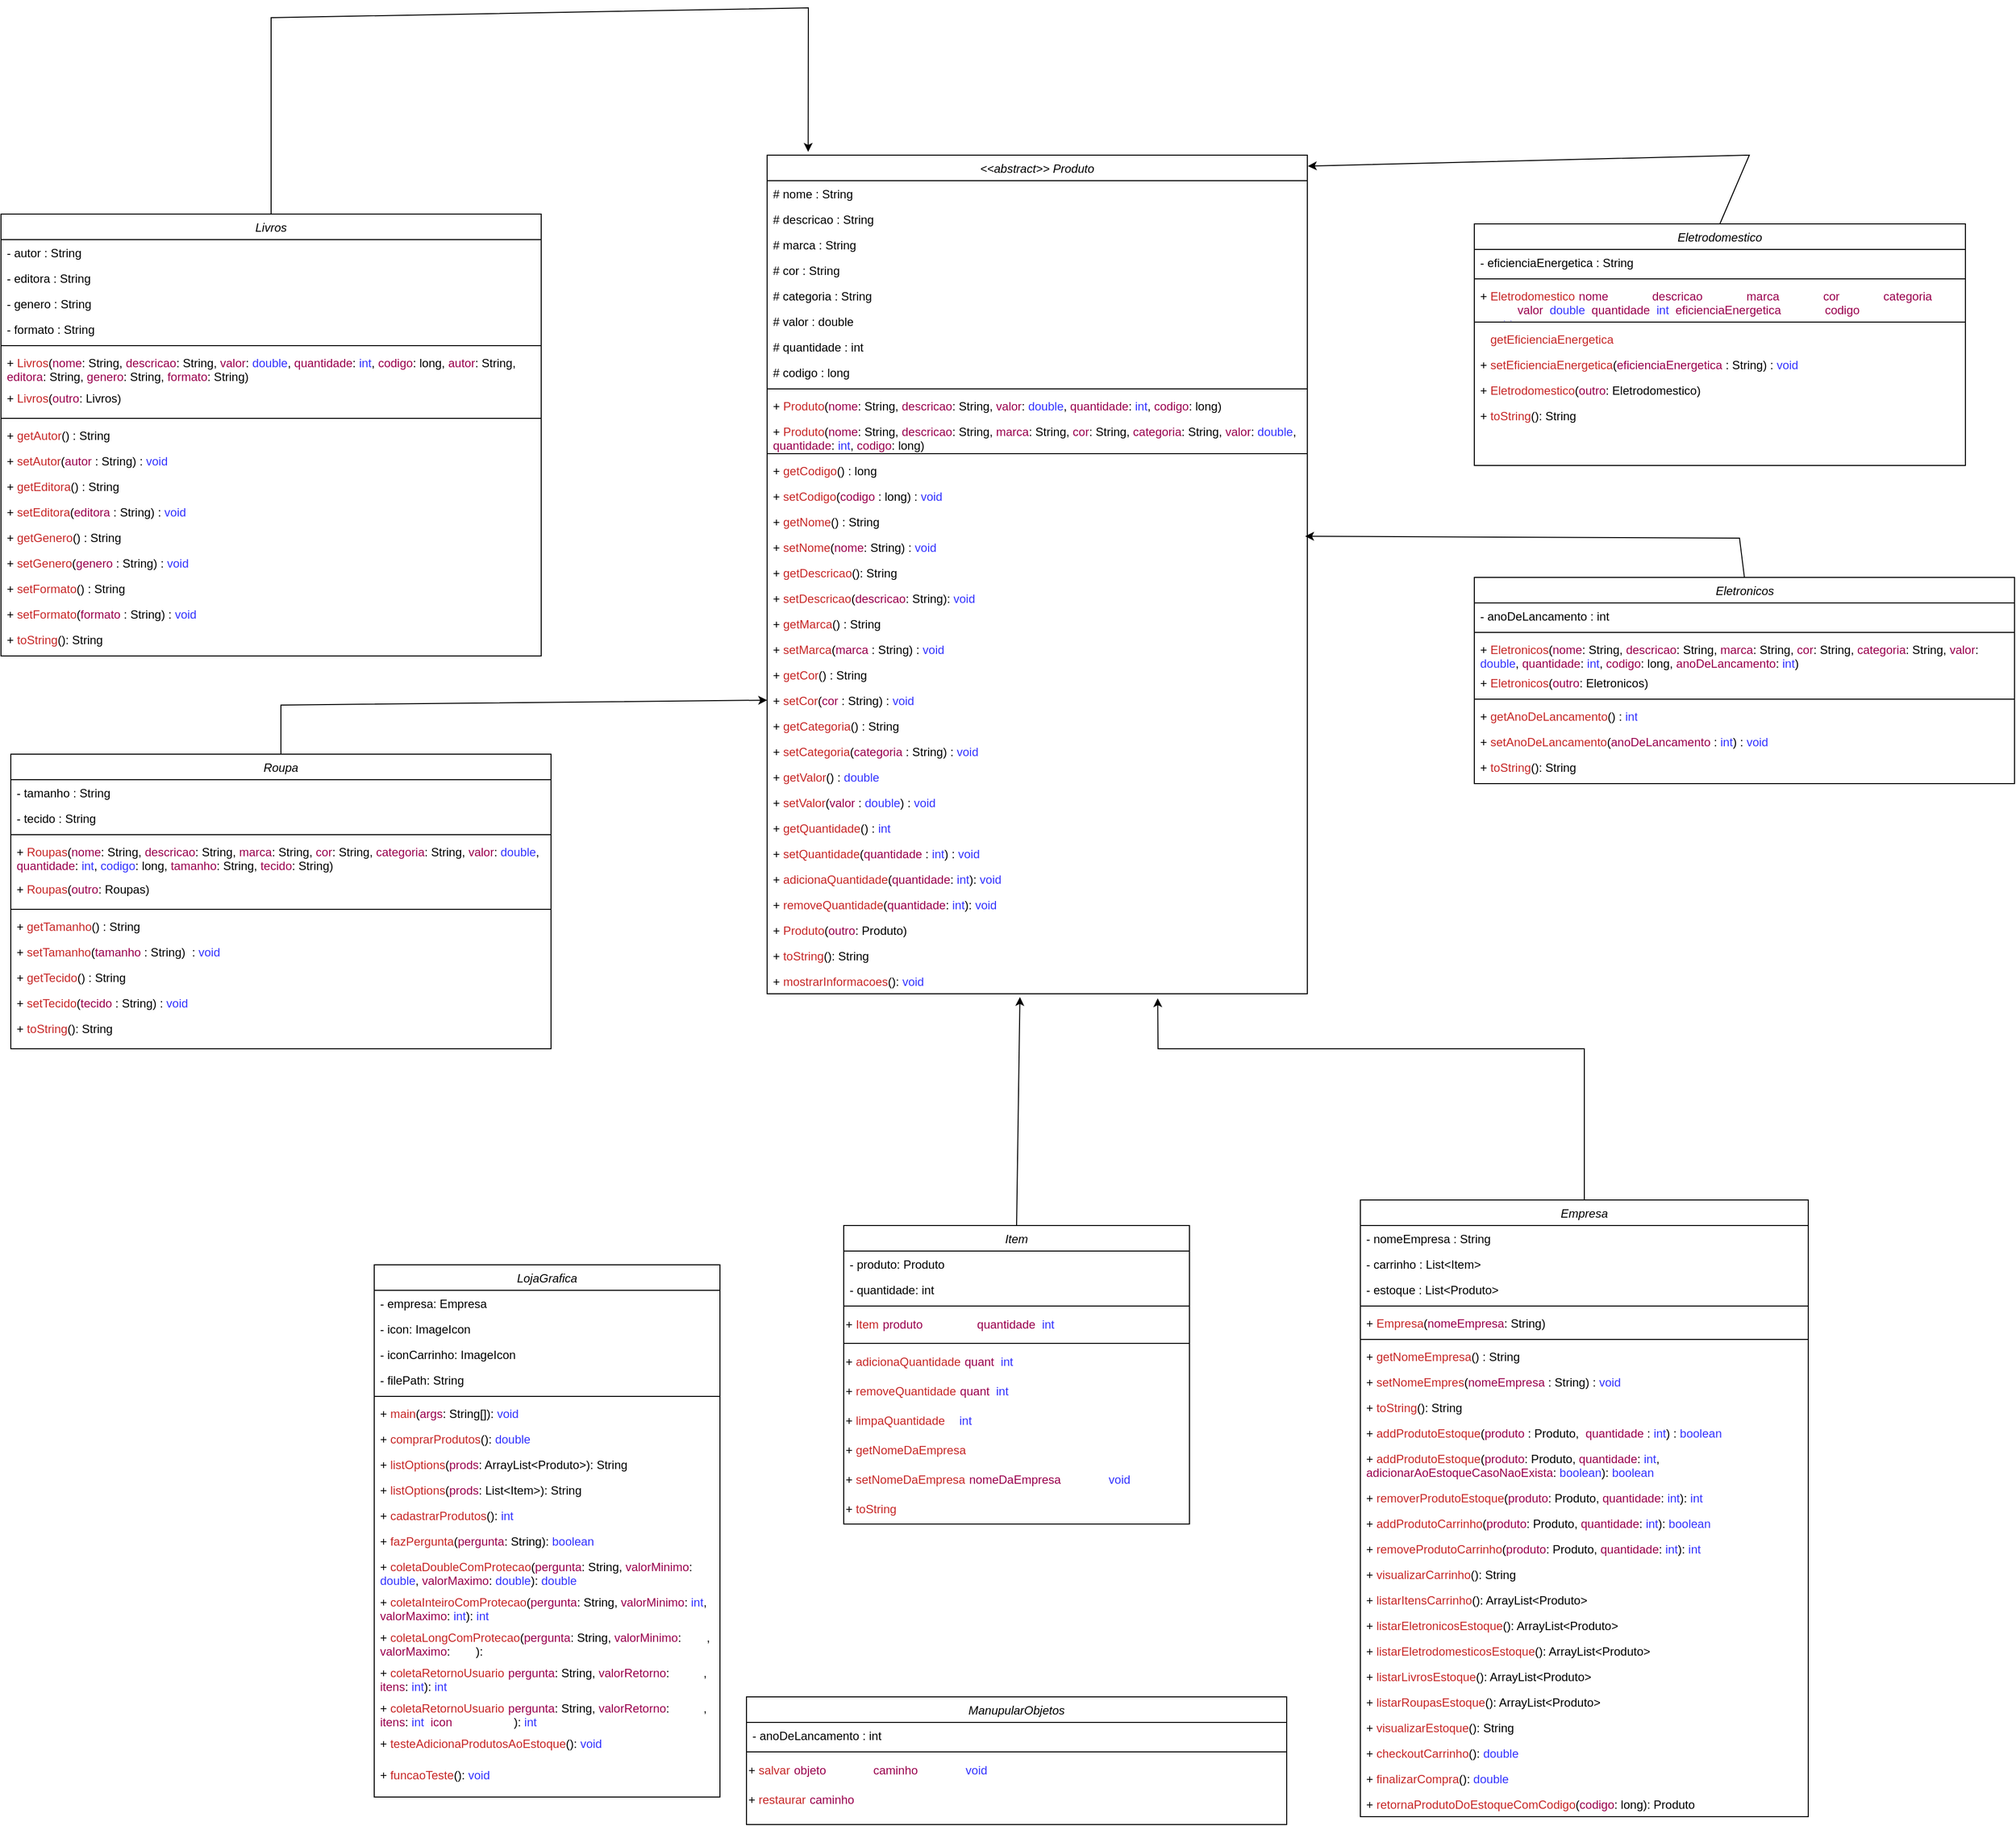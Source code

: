<mxfile version="21.5.0" type="device">
  <diagram id="C5RBs43oDa-KdzZeNtuy" name="Page-1">
    <mxGraphModel dx="4003" dy="3773" grid="1" gridSize="10" guides="1" tooltips="1" connect="1" arrows="1" fold="1" page="1" pageScale="1" pageWidth="827" pageHeight="1169" math="0" shadow="0">
      <root>
        <mxCell id="WIyWlLk6GJQsqaUBKTNV-0" />
        <mxCell id="WIyWlLk6GJQsqaUBKTNV-1" parent="WIyWlLk6GJQsqaUBKTNV-0" />
        <mxCell id="zkfFHV4jXpPFQw0GAbJ--0" value="&lt;&lt;abstract&gt;&gt; Produto" style="swimlane;fontStyle=2;align=center;verticalAlign=top;childLayout=stackLayout;horizontal=1;startSize=26;horizontalStack=0;resizeParent=1;resizeLast=0;collapsible=1;marginBottom=0;rounded=0;shadow=0;strokeWidth=1;swimlaneLine=1;perimeterSpacing=0;" parent="WIyWlLk6GJQsqaUBKTNV-1" vertex="1">
          <mxGeometry x="160" y="-390" width="550" height="854" as="geometry">
            <mxRectangle x="256" y="20" width="160" height="26" as="alternateBounds" />
          </mxGeometry>
        </mxCell>
        <mxCell id="zkfFHV4jXpPFQw0GAbJ--1" value="# nome : String" style="text;align=left;verticalAlign=top;spacingLeft=4;spacingRight=4;overflow=hidden;rotatable=0;points=[[0,0.5],[1,0.5]];portConstraint=eastwest;" parent="zkfFHV4jXpPFQw0GAbJ--0" vertex="1">
          <mxGeometry y="26" width="550" height="26" as="geometry" />
        </mxCell>
        <mxCell id="E04pcbBt4ZjqkLTvvGPm-2" value="# descricao : String" style="text;align=left;verticalAlign=top;spacingLeft=4;spacingRight=4;overflow=hidden;rotatable=0;points=[[0,0.5],[1,0.5]];portConstraint=eastwest;rounded=0;shadow=0;html=0;" parent="zkfFHV4jXpPFQw0GAbJ--0" vertex="1">
          <mxGeometry y="52" width="550" height="26" as="geometry" />
        </mxCell>
        <mxCell id="E04pcbBt4ZjqkLTvvGPm-0" value="# marca : String" style="text;align=left;verticalAlign=top;spacingLeft=4;spacingRight=4;overflow=hidden;rotatable=0;points=[[0,0.5],[1,0.5]];portConstraint=eastwest;rounded=0;shadow=0;html=0;" parent="zkfFHV4jXpPFQw0GAbJ--0" vertex="1">
          <mxGeometry y="78" width="550" height="26" as="geometry" />
        </mxCell>
        <mxCell id="E04pcbBt4ZjqkLTvvGPm-1" value="# cor : String" style="text;align=left;verticalAlign=top;spacingLeft=4;spacingRight=4;overflow=hidden;rotatable=0;points=[[0,0.5],[1,0.5]];portConstraint=eastwest;rounded=0;shadow=0;html=0;" parent="zkfFHV4jXpPFQw0GAbJ--0" vertex="1">
          <mxGeometry y="104" width="550" height="26" as="geometry" />
        </mxCell>
        <mxCell id="zkfFHV4jXpPFQw0GAbJ--2" value="# categoria : String" style="text;align=left;verticalAlign=top;spacingLeft=4;spacingRight=4;overflow=hidden;rotatable=0;points=[[0,0.5],[1,0.5]];portConstraint=eastwest;rounded=0;shadow=0;html=0;" parent="zkfFHV4jXpPFQw0GAbJ--0" vertex="1">
          <mxGeometry y="130" width="550" height="26" as="geometry" />
        </mxCell>
        <mxCell id="ofeIjZrTYPM0pZZqyoee-0" value="# valor : double" style="text;align=left;verticalAlign=top;spacingLeft=4;spacingRight=4;overflow=hidden;rotatable=0;points=[[0,0.5],[1,0.5]];portConstraint=eastwest;rounded=0;shadow=0;html=0;" parent="zkfFHV4jXpPFQw0GAbJ--0" vertex="1">
          <mxGeometry y="156" width="550" height="26" as="geometry" />
        </mxCell>
        <mxCell id="zkfFHV4jXpPFQw0GAbJ--3" value="# quantidade : int" style="text;align=left;verticalAlign=top;spacingLeft=4;spacingRight=4;overflow=hidden;rotatable=0;points=[[0,0.5],[1,0.5]];portConstraint=eastwest;rounded=0;shadow=0;html=0;" parent="zkfFHV4jXpPFQw0GAbJ--0" vertex="1">
          <mxGeometry y="182" width="550" height="26" as="geometry" />
        </mxCell>
        <mxCell id="zi2qdgZ5hEnQhHXnhvMA-0" value="# codigo : long" style="text;align=left;verticalAlign=top;spacingLeft=4;spacingRight=4;overflow=hidden;rotatable=0;points=[[0,0.5],[1,0.5]];portConstraint=eastwest;rounded=0;shadow=0;html=0;" parent="zkfFHV4jXpPFQw0GAbJ--0" vertex="1">
          <mxGeometry y="208" width="550" height="26" as="geometry" />
        </mxCell>
        <mxCell id="zkfFHV4jXpPFQw0GAbJ--4" value="" style="line;html=1;strokeWidth=1;align=left;verticalAlign=middle;spacingTop=-1;spacingLeft=3;spacingRight=3;rotatable=0;labelPosition=right;points=[];portConstraint=eastwest;" parent="zkfFHV4jXpPFQw0GAbJ--0" vertex="1">
          <mxGeometry y="234" width="550" height="8" as="geometry" />
        </mxCell>
        <mxCell id="kKEf6lI8IoqkB2jt7rZ_-108" value="+ &lt;font color=&quot;#c72828&quot;&gt;Produto&lt;/font&gt;(&lt;font color=&quot;#99004d&quot;&gt;nome&lt;/font&gt;: String, &lt;font color=&quot;#99004d&quot;&gt;descricao&lt;/font&gt;: String, &lt;font color=&quot;#99004d&quot;&gt;valor&lt;/font&gt;: &lt;font color=&quot;#3333ff&quot;&gt;double&lt;/font&gt;, &lt;font color=&quot;#99004d&quot;&gt;quantidade&lt;/font&gt;: &lt;font color=&quot;#3333ff&quot;&gt;int&lt;/font&gt;, &lt;font color=&quot;#99004d&quot;&gt;codigo&lt;/font&gt;: long)" style="text;align=left;verticalAlign=top;spacingLeft=4;spacingRight=4;overflow=hidden;rotatable=0;points=[[0,0.5],[1,0.5]];portConstraint=eastwest;rounded=0;shadow=0;html=1;fontColor=default;labelBackgroundColor=default;labelBorderColor=none;whiteSpace=wrap;" parent="zkfFHV4jXpPFQw0GAbJ--0" vertex="1">
          <mxGeometry y="242" width="550" height="26" as="geometry" />
        </mxCell>
        <mxCell id="kKEf6lI8IoqkB2jt7rZ_-109" value="+ &lt;font color=&quot;#c72828&quot;&gt;Produto&lt;/font&gt;(&lt;font color=&quot;#99004d&quot;&gt;nome&lt;/font&gt;: String, &lt;font color=&quot;#99004d&quot;&gt;descricao&lt;/font&gt;: String, &lt;font color=&quot;#99004d&quot;&gt;marca&lt;/font&gt;: String, &lt;font color=&quot;#99004d&quot;&gt;cor&lt;/font&gt;: String, &lt;font color=&quot;#99004d&quot;&gt;categoria&lt;/font&gt;: String, &lt;font color=&quot;#99004d&quot;&gt;valor&lt;/font&gt;: &lt;font color=&quot;#3333ff&quot;&gt;double&lt;/font&gt;, &lt;font color=&quot;#99004d&quot;&gt;quantidade&lt;/font&gt;: &lt;font color=&quot;#3333ff&quot;&gt;int&lt;/font&gt;, &lt;font color=&quot;#99004d&quot;&gt;codigo&lt;/font&gt;: long)" style="text;align=left;verticalAlign=top;spacingLeft=4;spacingRight=4;overflow=hidden;rotatable=0;points=[[0,0.5],[1,0.5]];portConstraint=eastwest;rounded=0;shadow=0;html=1;whiteSpace=wrap;" parent="zkfFHV4jXpPFQw0GAbJ--0" vertex="1">
          <mxGeometry y="268" width="550" height="32" as="geometry" />
        </mxCell>
        <mxCell id="kKEf6lI8IoqkB2jt7rZ_-133" value="" style="line;html=1;strokeWidth=1;align=left;verticalAlign=middle;spacingTop=-1;spacingLeft=3;spacingRight=3;rotatable=0;labelPosition=right;points=[];portConstraint=eastwest;" parent="zkfFHV4jXpPFQw0GAbJ--0" vertex="1">
          <mxGeometry y="300" width="550" height="8" as="geometry" />
        </mxCell>
        <mxCell id="ofeIjZrTYPM0pZZqyoee-1" value="+ &lt;font color=&quot;#c72828&quot;&gt;getCodigo&lt;/font&gt;() : long" style="text;align=left;verticalAlign=top;spacingLeft=4;spacingRight=4;overflow=hidden;rotatable=0;points=[[0,0.5],[1,0.5]];portConstraint=eastwest;rounded=0;shadow=0;html=1;" parent="zkfFHV4jXpPFQw0GAbJ--0" vertex="1">
          <mxGeometry y="308" width="550" height="26" as="geometry" />
        </mxCell>
        <mxCell id="ofeIjZrTYPM0pZZqyoee-2" value="+ &lt;font color=&quot;#c72828&quot;&gt;setCodigo&lt;/font&gt;(&lt;font color=&quot;#99004d&quot;&gt;codigo &lt;/font&gt;: long) : &lt;font color=&quot;#3333ff&quot;&gt;void&lt;/font&gt;" style="text;align=left;verticalAlign=top;spacingLeft=4;spacingRight=4;overflow=hidden;rotatable=0;points=[[0,0.5],[1,0.5]];portConstraint=eastwest;rounded=0;shadow=0;html=1;" parent="zkfFHV4jXpPFQw0GAbJ--0" vertex="1">
          <mxGeometry y="334" width="550" height="26" as="geometry" />
        </mxCell>
        <mxCell id="kKEf6lI8IoqkB2jt7rZ_-110" value="+ &lt;font color=&quot;#c72828&quot;&gt;getNome&lt;/font&gt;() : String" style="text;align=left;verticalAlign=top;spacingLeft=4;spacingRight=4;overflow=hidden;rotatable=0;points=[[0,0.5],[1,0.5]];portConstraint=eastwest;rounded=0;shadow=0;html=1;" parent="zkfFHV4jXpPFQw0GAbJ--0" vertex="1">
          <mxGeometry y="360" width="550" height="26" as="geometry" />
        </mxCell>
        <mxCell id="kKEf6lI8IoqkB2jt7rZ_-111" value="+ &lt;font color=&quot;#c72828&quot;&gt;setNome&lt;/font&gt;(&lt;font color=&quot;#99004d&quot;&gt;nome&lt;/font&gt;: String) : &lt;font color=&quot;#3333ff&quot;&gt;void&amp;nbsp;&lt;/font&gt;" style="text;align=left;verticalAlign=top;spacingLeft=4;spacingRight=4;overflow=hidden;rotatable=0;points=[[0,0.5],[1,0.5]];portConstraint=eastwest;rounded=0;shadow=0;html=1;" parent="zkfFHV4jXpPFQw0GAbJ--0" vertex="1">
          <mxGeometry y="386" width="550" height="26" as="geometry" />
        </mxCell>
        <mxCell id="zi2qdgZ5hEnQhHXnhvMA-3" value="+ &lt;font color=&quot;#c72828&quot;&gt;getDescricao&lt;/font&gt;(): String " style="text;align=left;verticalAlign=top;spacingLeft=4;spacingRight=4;overflow=hidden;rotatable=0;points=[[0,0.5],[1,0.5]];portConstraint=eastwest;rounded=0;shadow=0;html=1;" parent="zkfFHV4jXpPFQw0GAbJ--0" vertex="1">
          <mxGeometry y="412" width="550" height="26" as="geometry" />
        </mxCell>
        <mxCell id="zi2qdgZ5hEnQhHXnhvMA-4" value="+ &lt;font color=&quot;#c72828&quot;&gt;setDescricao&lt;/font&gt;(&lt;font color=&quot;#99004d&quot;&gt;descricao&lt;/font&gt;: String): &lt;font color=&quot;#3333ff&quot;&gt;void&lt;/font&gt;" style="text;align=left;verticalAlign=top;spacingLeft=4;spacingRight=4;overflow=hidden;rotatable=0;points=[[0,0.5],[1,0.5]];portConstraint=eastwest;rounded=0;shadow=0;html=1;" parent="zkfFHV4jXpPFQw0GAbJ--0" vertex="1">
          <mxGeometry y="438" width="550" height="26" as="geometry" />
        </mxCell>
        <mxCell id="E04pcbBt4ZjqkLTvvGPm-4" value="+ &lt;font color=&quot;#c72828&quot;&gt;getMarca&lt;/font&gt;() : String" style="text;align=left;verticalAlign=top;spacingLeft=4;spacingRight=4;overflow=hidden;rotatable=0;points=[[0,0.5],[1,0.5]];portConstraint=eastwest;rounded=0;shadow=0;html=1;" parent="zkfFHV4jXpPFQw0GAbJ--0" vertex="1">
          <mxGeometry y="464" width="550" height="26" as="geometry" />
        </mxCell>
        <mxCell id="E04pcbBt4ZjqkLTvvGPm-6" value="+ &lt;font color=&quot;#c72828&quot;&gt;setMarca&lt;/font&gt;(&lt;font color=&quot;#99004d&quot;&gt;marca &lt;/font&gt;: String) : &lt;font color=&quot;#3333ff&quot;&gt;void&lt;/font&gt;" style="text;align=left;verticalAlign=top;spacingLeft=4;spacingRight=4;overflow=hidden;rotatable=0;points=[[0,0.5],[1,0.5]];portConstraint=eastwest;rounded=0;shadow=0;html=1;" parent="zkfFHV4jXpPFQw0GAbJ--0" vertex="1">
          <mxGeometry y="490" width="550" height="26" as="geometry" />
        </mxCell>
        <mxCell id="E04pcbBt4ZjqkLTvvGPm-7" value="+ &lt;font color=&quot;#c72828&quot;&gt;getCor&lt;/font&gt;() : String" style="text;align=left;verticalAlign=top;spacingLeft=4;spacingRight=4;overflow=hidden;rotatable=0;points=[[0,0.5],[1,0.5]];portConstraint=eastwest;rounded=0;shadow=0;html=1;" parent="zkfFHV4jXpPFQw0GAbJ--0" vertex="1">
          <mxGeometry y="516" width="550" height="26" as="geometry" />
        </mxCell>
        <mxCell id="E04pcbBt4ZjqkLTvvGPm-8" value="+ &lt;font color=&quot;#c72828&quot;&gt;setCor&lt;/font&gt;(&lt;font color=&quot;#99004d&quot;&gt;cor &lt;/font&gt;: String) : &lt;font color=&quot;#3333ff&quot;&gt;void&lt;/font&gt;" style="text;align=left;verticalAlign=top;spacingLeft=4;spacingRight=4;overflow=hidden;rotatable=0;points=[[0,0.5],[1,0.5]];portConstraint=eastwest;rounded=0;shadow=0;html=1;" parent="zkfFHV4jXpPFQw0GAbJ--0" vertex="1">
          <mxGeometry y="542" width="550" height="26" as="geometry" />
        </mxCell>
        <mxCell id="E04pcbBt4ZjqkLTvvGPm-5" value="+ &lt;font color=&quot;#c72828&quot;&gt;getCategoria&lt;/font&gt;() : String" style="text;align=left;verticalAlign=top;spacingLeft=4;spacingRight=4;overflow=hidden;rotatable=0;points=[[0,0.5],[1,0.5]];portConstraint=eastwest;rounded=0;shadow=0;html=1;" parent="zkfFHV4jXpPFQw0GAbJ--0" vertex="1">
          <mxGeometry y="568" width="550" height="26" as="geometry" />
        </mxCell>
        <mxCell id="E04pcbBt4ZjqkLTvvGPm-3" value="+ &lt;font color=&quot;#c72828&quot;&gt;setCategoria&lt;/font&gt;(&lt;font color=&quot;#99004d&quot;&gt;categoria &lt;/font&gt;: String) : &lt;font color=&quot;#3333ff&quot;&gt;void&lt;/font&gt;" style="text;align=left;verticalAlign=top;spacingLeft=4;spacingRight=4;overflow=hidden;rotatable=0;points=[[0,0.5],[1,0.5]];portConstraint=eastwest;rounded=0;shadow=0;html=1;" parent="zkfFHV4jXpPFQw0GAbJ--0" vertex="1">
          <mxGeometry y="594" width="550" height="26" as="geometry" />
        </mxCell>
        <mxCell id="kKEf6lI8IoqkB2jt7rZ_-112" value="+ &lt;font color=&quot;#c72828&quot;&gt;getValor&lt;/font&gt;() : &lt;font color=&quot;#3333ff&quot;&gt;double&lt;/font&gt;" style="text;align=left;verticalAlign=top;spacingLeft=4;spacingRight=4;overflow=hidden;rotatable=0;points=[[0,0.5],[1,0.5]];portConstraint=eastwest;rounded=0;shadow=0;html=1;" parent="zkfFHV4jXpPFQw0GAbJ--0" vertex="1">
          <mxGeometry y="620" width="550" height="26" as="geometry" />
        </mxCell>
        <mxCell id="kKEf6lI8IoqkB2jt7rZ_-113" value="+ &lt;font color=&quot;#c72828&quot;&gt;setValor&lt;/font&gt;(&lt;font color=&quot;#99004d&quot;&gt;valor &lt;/font&gt;: &lt;font color=&quot;#3333ff&quot;&gt;double&lt;/font&gt;) : &lt;font color=&quot;#3333ff&quot;&gt;void&lt;/font&gt;" style="text;align=left;verticalAlign=top;spacingLeft=4;spacingRight=4;overflow=hidden;rotatable=0;points=[[0,0.5],[1,0.5]];portConstraint=eastwest;rounded=0;shadow=0;html=1;" parent="zkfFHV4jXpPFQw0GAbJ--0" vertex="1">
          <mxGeometry y="646" width="550" height="26" as="geometry" />
        </mxCell>
        <mxCell id="kKEf6lI8IoqkB2jt7rZ_-114" value="+ &lt;font color=&quot;#c72828&quot;&gt;getQuantidade&lt;/font&gt;() : &lt;font color=&quot;#3333ff&quot;&gt;int&lt;/font&gt;" style="text;align=left;verticalAlign=top;spacingLeft=4;spacingRight=4;overflow=hidden;rotatable=0;points=[[0,0.5],[1,0.5]];portConstraint=eastwest;rounded=0;shadow=0;html=1;" parent="zkfFHV4jXpPFQw0GAbJ--0" vertex="1">
          <mxGeometry y="672" width="550" height="26" as="geometry" />
        </mxCell>
        <mxCell id="kKEf6lI8IoqkB2jt7rZ_-115" value="+ &lt;font color=&quot;#c72828&quot;&gt;setQuantidade&lt;/font&gt;(&lt;font color=&quot;#99004d&quot;&gt;quantidade &lt;/font&gt;: &lt;font color=&quot;#3333ff&quot;&gt;int&lt;/font&gt;) : &lt;font color=&quot;#3333ff&quot;&gt;void&lt;/font&gt;" style="text;align=left;verticalAlign=top;spacingLeft=4;spacingRight=4;overflow=hidden;rotatable=0;points=[[0,0.5],[1,0.5]];portConstraint=eastwest;rounded=0;shadow=0;html=1;" parent="zkfFHV4jXpPFQw0GAbJ--0" vertex="1">
          <mxGeometry y="698" width="550" height="26" as="geometry" />
        </mxCell>
        <mxCell id="zi2qdgZ5hEnQhHXnhvMA-7" value="+ &lt;font color=&quot;#c72828&quot;&gt;adicionaQuantidade&lt;/font&gt;(&lt;font color=&quot;#99004d&quot;&gt;quantidade&lt;/font&gt;: &lt;font color=&quot;#3333ff&quot;&gt;int&lt;/font&gt;): &lt;font color=&quot;#3333ff&quot;&gt;void&lt;/font&gt;" style="text;align=left;verticalAlign=top;spacingLeft=4;spacingRight=4;overflow=hidden;rotatable=0;points=[[0,0.5],[1,0.5]];portConstraint=eastwest;rounded=0;shadow=0;html=1;" parent="zkfFHV4jXpPFQw0GAbJ--0" vertex="1">
          <mxGeometry y="724" width="550" height="26" as="geometry" />
        </mxCell>
        <mxCell id="zi2qdgZ5hEnQhHXnhvMA-8" value="+ &lt;font color=&quot;#c72828&quot;&gt;removeQuantidade&lt;/font&gt;(&lt;font color=&quot;#99004d&quot;&gt;quantidade&lt;/font&gt;: &lt;font color=&quot;#3333ff&quot;&gt;int&lt;/font&gt;): &lt;font color=&quot;#3333ff&quot;&gt;void&lt;/font&gt;" style="text;align=left;verticalAlign=top;spacingLeft=4;spacingRight=4;overflow=hidden;rotatable=0;points=[[0,0.5],[1,0.5]];portConstraint=eastwest;rounded=0;shadow=0;html=1;" parent="zkfFHV4jXpPFQw0GAbJ--0" vertex="1">
          <mxGeometry y="750" width="550" height="26" as="geometry" />
        </mxCell>
        <mxCell id="zi2qdgZ5hEnQhHXnhvMA-9" value="+ &lt;font color=&quot;#c72828&quot;&gt;Produto&lt;/font&gt;(&lt;font color=&quot;#99004d&quot;&gt;outro&lt;/font&gt;: Produto)" style="text;align=left;verticalAlign=top;spacingLeft=4;spacingRight=4;overflow=hidden;rotatable=0;points=[[0,0.5],[1,0.5]];portConstraint=eastwest;rounded=0;shadow=0;html=1;" parent="zkfFHV4jXpPFQw0GAbJ--0" vertex="1">
          <mxGeometry y="776" width="550" height="26" as="geometry" />
        </mxCell>
        <mxCell id="zi2qdgZ5hEnQhHXnhvMA-10" value="+ &lt;font color=&quot;#c72828&quot;&gt;toString&lt;/font&gt;(): String" style="text;align=left;verticalAlign=top;spacingLeft=4;spacingRight=4;overflow=hidden;rotatable=0;points=[[0,0.5],[1,0.5]];portConstraint=eastwest;rounded=0;shadow=0;html=1;" parent="zkfFHV4jXpPFQw0GAbJ--0" vertex="1">
          <mxGeometry y="802" width="550" height="26" as="geometry" />
        </mxCell>
        <mxCell id="zi2qdgZ5hEnQhHXnhvMA-11" value="+ &lt;font color=&quot;#c72828&quot;&gt;mostrarInformacoes&lt;/font&gt;(): &lt;font color=&quot;#3333ff&quot;&gt;void&lt;/font&gt;" style="text;align=left;verticalAlign=top;spacingLeft=4;spacingRight=4;overflow=hidden;rotatable=0;points=[[0,0.5],[1,0.5]];portConstraint=eastwest;rounded=0;shadow=0;html=1;" parent="zkfFHV4jXpPFQw0GAbJ--0" vertex="1">
          <mxGeometry y="828" width="550" height="26" as="geometry" />
        </mxCell>
        <mxCell id="kKEf6lI8IoqkB2jt7rZ_-117" value="Livros" style="swimlane;fontStyle=2;align=center;verticalAlign=top;childLayout=stackLayout;horizontal=1;startSize=26;horizontalStack=0;resizeParent=1;resizeLast=0;collapsible=1;marginBottom=0;rounded=0;shadow=0;strokeWidth=1;" parent="WIyWlLk6GJQsqaUBKTNV-1" vertex="1">
          <mxGeometry x="-620" y="-330" width="550" height="450" as="geometry">
            <mxRectangle x="-640" width="160" height="26" as="alternateBounds" />
          </mxGeometry>
        </mxCell>
        <mxCell id="kKEf6lI8IoqkB2jt7rZ_-118" value="- autor : String" style="text;align=left;verticalAlign=top;spacingLeft=4;spacingRight=4;overflow=hidden;rotatable=0;points=[[0,0.5],[1,0.5]];portConstraint=eastwest;" parent="kKEf6lI8IoqkB2jt7rZ_-117" vertex="1">
          <mxGeometry y="26" width="550" height="26" as="geometry" />
        </mxCell>
        <mxCell id="kKEf6lI8IoqkB2jt7rZ_-119" value="- editora : String" style="text;align=left;verticalAlign=top;spacingLeft=4;spacingRight=4;overflow=hidden;rotatable=0;points=[[0,0.5],[1,0.5]];portConstraint=eastwest;rounded=0;shadow=0;html=0;" parent="kKEf6lI8IoqkB2jt7rZ_-117" vertex="1">
          <mxGeometry y="52" width="550" height="26" as="geometry" />
        </mxCell>
        <mxCell id="2gL05hQ5_HFMvIBrOr-T-1" value="- genero : String" style="text;align=left;verticalAlign=top;spacingLeft=4;spacingRight=4;overflow=hidden;rotatable=0;points=[[0,0.5],[1,0.5]];portConstraint=eastwest;rounded=0;shadow=0;html=0;" parent="kKEf6lI8IoqkB2jt7rZ_-117" vertex="1">
          <mxGeometry y="78" width="550" height="26" as="geometry" />
        </mxCell>
        <mxCell id="2gL05hQ5_HFMvIBrOr-T-2" value="- formato : String" style="text;align=left;verticalAlign=top;spacingLeft=4;spacingRight=4;overflow=hidden;rotatable=0;points=[[0,0.5],[1,0.5]];portConstraint=eastwest;rounded=0;shadow=0;html=0;" parent="kKEf6lI8IoqkB2jt7rZ_-117" vertex="1">
          <mxGeometry y="104" width="550" height="26" as="geometry" />
        </mxCell>
        <mxCell id="kKEf6lI8IoqkB2jt7rZ_-121" value="" style="line;html=1;strokeWidth=1;align=left;verticalAlign=middle;spacingTop=-1;spacingLeft=3;spacingRight=3;rotatable=0;labelPosition=right;points=[];portConstraint=eastwest;" parent="kKEf6lI8IoqkB2jt7rZ_-117" vertex="1">
          <mxGeometry y="130" width="550" height="8" as="geometry" />
        </mxCell>
        <mxCell id="kKEf6lI8IoqkB2jt7rZ_-123" value="+ &lt;font color=&quot;#c72828&quot;&gt;Livros&lt;/font&gt;(&lt;font color=&quot;#99004d&quot;&gt;nome&lt;/font&gt;: String, &lt;font color=&quot;#99004d&quot;&gt;descricao&lt;/font&gt;: String, &lt;font color=&quot;#99004d&quot;&gt;valor&lt;/font&gt;: &lt;font color=&quot;#3333ff&quot;&gt;double&lt;/font&gt;, &lt;font color=&quot;#99004d&quot;&gt;quantidade&lt;/font&gt;: &lt;font color=&quot;#3333ff&quot;&gt;int&lt;/font&gt;, &lt;font color=&quot;#99004d&quot;&gt;codigo&lt;/font&gt;: long, &lt;font color=&quot;#99004d&quot;&gt;autor&lt;/font&gt;: String, &lt;font color=&quot;#99004d&quot;&gt;editora&lt;/font&gt;: String, &lt;font color=&quot;#99004d&quot;&gt;genero&lt;/font&gt;: String, &lt;font color=&quot;#99004d&quot;&gt;formato&lt;/font&gt;: String)" style="text;align=left;verticalAlign=top;spacingLeft=4;spacingRight=4;overflow=hidden;rotatable=0;points=[[0,0.5],[1,0.5]];portConstraint=eastwest;rounded=0;shadow=0;html=1;whiteSpace=wrap;" parent="kKEf6lI8IoqkB2jt7rZ_-117" vertex="1">
          <mxGeometry y="138" width="550" height="36" as="geometry" />
        </mxCell>
        <mxCell id="zi2qdgZ5hEnQhHXnhvMA-19" value="+ &lt;font color=&quot;#c72828&quot;&gt;Livros&lt;/font&gt;(&lt;font color=&quot;#99004d&quot;&gt;outro&lt;/font&gt;: Livros)" style="text;align=left;verticalAlign=top;spacingLeft=4;spacingRight=4;overflow=hidden;rotatable=0;points=[[0,0.5],[1,0.5]];portConstraint=eastwest;rounded=0;shadow=0;whiteSpace=wrap;html=1;" parent="kKEf6lI8IoqkB2jt7rZ_-117" vertex="1">
          <mxGeometry y="174" width="550" height="30" as="geometry" />
        </mxCell>
        <mxCell id="kKEf6lI8IoqkB2jt7rZ_-134" value="" style="line;html=1;strokeWidth=1;align=left;verticalAlign=middle;spacingTop=-1;spacingLeft=3;spacingRight=3;rotatable=0;labelPosition=right;points=[];portConstraint=eastwest;" parent="kKEf6lI8IoqkB2jt7rZ_-117" vertex="1">
          <mxGeometry y="204" width="550" height="8" as="geometry" />
        </mxCell>
        <mxCell id="kKEf6lI8IoqkB2jt7rZ_-125" value="+ &lt;font color=&quot;#c72828&quot;&gt;getAutor&lt;/font&gt;() : String" style="text;align=left;verticalAlign=top;spacingLeft=4;spacingRight=4;overflow=hidden;rotatable=0;points=[[0,0.5],[1,0.5]];portConstraint=eastwest;rounded=0;shadow=0;html=1;" parent="kKEf6lI8IoqkB2jt7rZ_-117" vertex="1">
          <mxGeometry y="212" width="550" height="26" as="geometry" />
        </mxCell>
        <mxCell id="kKEf6lI8IoqkB2jt7rZ_-126" value="+ &lt;font color=&quot;#c72828&quot;&gt;setAutor&lt;/font&gt;(&lt;font color=&quot;#99004d&quot;&gt;autor &lt;/font&gt;: String) : &lt;font color=&quot;#3333ff&quot;&gt;void&lt;/font&gt;" style="text;align=left;verticalAlign=top;spacingLeft=4;spacingRight=4;overflow=hidden;rotatable=0;points=[[0,0.5],[1,0.5]];portConstraint=eastwest;rounded=0;shadow=0;html=1;" parent="kKEf6lI8IoqkB2jt7rZ_-117" vertex="1">
          <mxGeometry y="238" width="550" height="26" as="geometry" />
        </mxCell>
        <mxCell id="kKEf6lI8IoqkB2jt7rZ_-127" value="+ &lt;font color=&quot;#c72828&quot;&gt;getEditora&lt;/font&gt;() : String" style="text;align=left;verticalAlign=top;spacingLeft=4;spacingRight=4;overflow=hidden;rotatable=0;points=[[0,0.5],[1,0.5]];portConstraint=eastwest;rounded=0;shadow=0;html=1;" parent="kKEf6lI8IoqkB2jt7rZ_-117" vertex="1">
          <mxGeometry y="264" width="550" height="26" as="geometry" />
        </mxCell>
        <mxCell id="kKEf6lI8IoqkB2jt7rZ_-128" value="+ &lt;font color=&quot;#c72828&quot;&gt;setEditora&lt;/font&gt;(&lt;font color=&quot;#99004d&quot;&gt;editora &lt;/font&gt;: String) : &lt;font color=&quot;#3333ff&quot;&gt;void&lt;/font&gt;" style="text;align=left;verticalAlign=top;spacingLeft=4;spacingRight=4;overflow=hidden;rotatable=0;points=[[0,0.5],[1,0.5]];portConstraint=eastwest;rounded=0;shadow=0;html=1;" parent="kKEf6lI8IoqkB2jt7rZ_-117" vertex="1">
          <mxGeometry y="290" width="550" height="26" as="geometry" />
        </mxCell>
        <mxCell id="2gL05hQ5_HFMvIBrOr-T-4" value="+ &lt;font color=&quot;#c72828&quot;&gt;getGenero&lt;/font&gt;() : String" style="text;align=left;verticalAlign=top;spacingLeft=4;spacingRight=4;overflow=hidden;rotatable=0;points=[[0,0.5],[1,0.5]];portConstraint=eastwest;rounded=0;shadow=0;html=1;" parent="kKEf6lI8IoqkB2jt7rZ_-117" vertex="1">
          <mxGeometry y="316" width="550" height="26" as="geometry" />
        </mxCell>
        <mxCell id="2gL05hQ5_HFMvIBrOr-T-5" value="+ &lt;font color=&quot;#c72828&quot;&gt;setGenero&lt;/font&gt;(&lt;font color=&quot;#99004d&quot;&gt;genero &lt;/font&gt;: String) : &lt;font color=&quot;#3333ff&quot;&gt;void&lt;/font&gt;" style="text;align=left;verticalAlign=top;spacingLeft=4;spacingRight=4;overflow=hidden;rotatable=0;points=[[0,0.5],[1,0.5]];portConstraint=eastwest;rounded=0;shadow=0;html=1;" parent="kKEf6lI8IoqkB2jt7rZ_-117" vertex="1">
          <mxGeometry y="342" width="550" height="26" as="geometry" />
        </mxCell>
        <mxCell id="2gL05hQ5_HFMvIBrOr-T-6" value="+ &lt;font color=&quot;#c72828&quot;&gt;setFormato&lt;/font&gt;() : String" style="text;align=left;verticalAlign=top;spacingLeft=4;spacingRight=4;overflow=hidden;rotatable=0;points=[[0,0.5],[1,0.5]];portConstraint=eastwest;rounded=0;shadow=0;html=1;" parent="kKEf6lI8IoqkB2jt7rZ_-117" vertex="1">
          <mxGeometry y="368" width="550" height="26" as="geometry" />
        </mxCell>
        <mxCell id="2gL05hQ5_HFMvIBrOr-T-3" value="+ &lt;font color=&quot;#c72828&quot;&gt;setFormato&lt;/font&gt;(&lt;font color=&quot;#99004d&quot;&gt;formato &lt;/font&gt;: String) : &lt;font color=&quot;#3333ff&quot;&gt;void&lt;/font&gt;" style="text;align=left;verticalAlign=top;spacingLeft=4;spacingRight=4;overflow=hidden;rotatable=0;points=[[0,0.5],[1,0.5]];portConstraint=eastwest;rounded=0;shadow=0;html=1;" parent="kKEf6lI8IoqkB2jt7rZ_-117" vertex="1">
          <mxGeometry y="394" width="550" height="26" as="geometry" />
        </mxCell>
        <mxCell id="zi2qdgZ5hEnQhHXnhvMA-20" value="+ &lt;font color=&quot;#c72828&quot;&gt;toString&lt;/font&gt;(): String" style="text;align=left;verticalAlign=top;spacingLeft=4;spacingRight=4;overflow=hidden;rotatable=0;points=[[0,0.5],[1,0.5]];portConstraint=eastwest;rounded=0;shadow=0;html=1;" parent="kKEf6lI8IoqkB2jt7rZ_-117" vertex="1">
          <mxGeometry y="420" width="550" height="26" as="geometry" />
        </mxCell>
        <mxCell id="kKEf6lI8IoqkB2jt7rZ_-135" value="Eletrodomestico" style="swimlane;fontStyle=2;align=center;verticalAlign=top;childLayout=stackLayout;horizontal=1;startSize=26;horizontalStack=0;resizeParent=1;resizeLast=0;collapsible=1;marginBottom=0;rounded=0;shadow=0;strokeWidth=1;" parent="WIyWlLk6GJQsqaUBKTNV-1" vertex="1">
          <mxGeometry x="880" y="-320" width="500" height="246" as="geometry">
            <mxRectangle x="710" y="400" width="160" height="26" as="alternateBounds" />
          </mxGeometry>
        </mxCell>
        <mxCell id="zi2qdgZ5hEnQhHXnhvMA-15" value="- eficienciaEnergetica : String" style="text;align=left;verticalAlign=top;spacingLeft=4;spacingRight=4;overflow=hidden;rotatable=0;points=[[0,0.5],[1,0.5]];portConstraint=eastwest;" parent="kKEf6lI8IoqkB2jt7rZ_-135" vertex="1">
          <mxGeometry y="26" width="500" height="26" as="geometry" />
        </mxCell>
        <mxCell id="kKEf6lI8IoqkB2jt7rZ_-138" value="" style="line;html=1;strokeWidth=1;align=left;verticalAlign=middle;spacingTop=-1;spacingLeft=3;spacingRight=3;rotatable=0;labelPosition=right;points=[];portConstraint=eastwest;" parent="kKEf6lI8IoqkB2jt7rZ_-135" vertex="1">
          <mxGeometry y="52" width="500" height="8" as="geometry" />
        </mxCell>
        <mxCell id="R327imI5JM09IWM3Z8Xq-18" value="+&amp;nbsp;&lt;font style=&quot;&quot; color=&quot;#c72828&quot;&gt;Eletrodomestico&lt;/font&gt;&lt;font style=&quot;&quot; color=&quot;#ffffff&quot;&gt;(&lt;/font&gt;&lt;font style=&quot;&quot; color=&quot;#99004d&quot;&gt;nome&lt;/font&gt;&lt;font style=&quot;&quot; color=&quot;#ffffff&quot;&gt;: String,&amp;nbsp;&lt;/font&gt;&lt;font style=&quot;&quot; color=&quot;#99004d&quot;&gt;descricao&lt;/font&gt;&lt;font style=&quot;&quot; color=&quot;#ffffff&quot;&gt;: String,&amp;nbsp;&lt;/font&gt;&lt;font style=&quot;&quot; color=&quot;#99004d&quot;&gt;marca&lt;/font&gt;&lt;font style=&quot;&quot; color=&quot;#ffffff&quot;&gt;: String,&amp;nbsp;&lt;/font&gt;&lt;font style=&quot;&quot; color=&quot;#99004d&quot;&gt;cor&lt;/font&gt;&lt;font style=&quot;&quot; color=&quot;#ffffff&quot;&gt;: String,&amp;nbsp;&lt;/font&gt;&lt;font style=&quot;&quot; color=&quot;#99004d&quot;&gt;categoria&lt;/font&gt;&lt;font style=&quot;&quot; color=&quot;#ffffff&quot;&gt;: String,&amp;nbsp;&lt;/font&gt;&lt;font style=&quot;&quot; color=&quot;#99004d&quot;&gt;valor&lt;/font&gt;&lt;font style=&quot;&quot; color=&quot;#ffffff&quot;&gt;:&amp;nbsp;&lt;/font&gt;&lt;font style=&quot;&quot; color=&quot;#3333ff&quot;&gt;double&lt;/font&gt;&lt;font style=&quot;&quot; color=&quot;#ffffff&quot;&gt;,&amp;nbsp;&lt;/font&gt;&lt;font style=&quot;&quot; color=&quot;#99004d&quot;&gt;quantidade&lt;/font&gt;&lt;font style=&quot;&quot; color=&quot;#ffffff&quot;&gt;:&amp;nbsp;&lt;/font&gt;&lt;font style=&quot;&quot; color=&quot;#3333ff&quot;&gt;int&lt;/font&gt;&lt;font style=&quot;&quot; color=&quot;#ffffff&quot;&gt;,&amp;nbsp;&lt;/font&gt;&lt;font style=&quot;&quot; color=&quot;#99004d&quot;&gt;eficienciaEnergetica&lt;/font&gt;&lt;font style=&quot;&quot; color=&quot;#ffffff&quot;&gt;: String&lt;/font&gt;&lt;font style=&quot;&quot; color=&quot;#ffffff&quot;&gt;,&amp;nbsp;&lt;/font&gt;&lt;font style=&quot;&quot; color=&quot;#99004d&quot;&gt;codigo&lt;/font&gt;&lt;font style=&quot;&quot; color=&quot;#ffffff&quot;&gt;: long&lt;/font&gt;&lt;font style=&quot;&quot; color=&quot;#3333ff&quot;&gt;&lt;br&gt;&lt;/font&gt;&lt;font style=&quot;&quot; color=&quot;#ffffff&quot;&gt;):&amp;nbsp;&lt;/font&gt;&lt;font style=&quot;&quot; color=&quot;#3333ff&quot;&gt;void&lt;/font&gt;&lt;font style=&quot;&quot; color=&quot;#ffffff&quot;&gt;&amp;nbsp;&lt;/font&gt;" style="text;align=left;verticalAlign=top;spacingLeft=4;spacingRight=4;overflow=hidden;rotatable=0;points=[[0,0.5],[1,0.5]];portConstraint=eastwest;rounded=0;shadow=0;html=1;whiteSpace=wrap;" vertex="1" parent="kKEf6lI8IoqkB2jt7rZ_-135">
          <mxGeometry y="60" width="500" height="36" as="geometry" />
        </mxCell>
        <mxCell id="kKEf6lI8IoqkB2jt7rZ_-142" value="" style="line;html=1;strokeWidth=1;align=left;verticalAlign=middle;spacingTop=-1;spacingLeft=3;spacingRight=3;rotatable=0;labelPosition=right;points=[];portConstraint=eastwest;" parent="kKEf6lI8IoqkB2jt7rZ_-135" vertex="1">
          <mxGeometry y="96" width="500" height="8" as="geometry" />
        </mxCell>
        <mxCell id="kKEf6lI8IoqkB2jt7rZ_-150" value="&lt;font color=&quot;#ffffff&quot;&gt;+ &lt;/font&gt;getEficienciaEnergetica&lt;font color=&quot;#ffffff&quot;&gt;() :&lt;/font&gt; &lt;font color=&quot;#ffffff&quot;&gt;String&lt;/font&gt;" style="text;align=left;verticalAlign=top;spacingLeft=4;spacingRight=4;overflow=hidden;rotatable=0;points=[[0,0.5],[1,0.5]];portConstraint=eastwest;rounded=0;shadow=0;html=1;fontColor=#C72828;" parent="kKEf6lI8IoqkB2jt7rZ_-135" vertex="1">
          <mxGeometry y="104" width="500" height="26" as="geometry" />
        </mxCell>
        <mxCell id="2gL05hQ5_HFMvIBrOr-T-18" value="+ &lt;font color=&quot;#c72828&quot;&gt;setEficienciaEnergetica&lt;/font&gt;(&lt;font color=&quot;#99004d&quot;&gt;eficienciaEnergetica &lt;/font&gt;: String) : &lt;font color=&quot;#3333ff&quot;&gt;void&lt;/font&gt;" style="text;align=left;verticalAlign=top;spacingLeft=4;spacingRight=4;overflow=hidden;rotatable=0;points=[[0,0.5],[1,0.5]];portConstraint=eastwest;rounded=0;shadow=0;html=1;" parent="kKEf6lI8IoqkB2jt7rZ_-135" vertex="1">
          <mxGeometry y="130" width="500" height="26" as="geometry" />
        </mxCell>
        <mxCell id="zi2qdgZ5hEnQhHXnhvMA-16" value="+ &lt;font color=&quot;#c72828&quot;&gt;Eletrodomestico&lt;/font&gt;(&lt;font color=&quot;#99004d&quot;&gt;outro&lt;/font&gt;: Eletrodomestico)" style="text;align=left;verticalAlign=top;spacingLeft=4;spacingRight=4;overflow=hidden;rotatable=0;points=[[0,0.5],[1,0.5]];portConstraint=eastwest;rounded=0;shadow=0;html=1;" parent="kKEf6lI8IoqkB2jt7rZ_-135" vertex="1">
          <mxGeometry y="156" width="500" height="26" as="geometry" />
        </mxCell>
        <mxCell id="zi2qdgZ5hEnQhHXnhvMA-17" value="+ &lt;font color=&quot;#c72828&quot;&gt;toString&lt;/font&gt;(): String " style="text;align=left;verticalAlign=top;spacingLeft=4;spacingRight=4;overflow=hidden;rotatable=0;points=[[0,0.5],[1,0.5]];portConstraint=eastwest;rounded=0;shadow=0;html=1;" parent="kKEf6lI8IoqkB2jt7rZ_-135" vertex="1">
          <mxGeometry y="182" width="500" height="26" as="geometry" />
        </mxCell>
        <mxCell id="kKEf6lI8IoqkB2jt7rZ_-152" value="Eletronicos" style="swimlane;fontStyle=2;align=center;verticalAlign=top;childLayout=stackLayout;horizontal=1;startSize=26;horizontalStack=0;resizeParent=1;resizeLast=0;collapsible=1;marginBottom=0;rounded=0;shadow=0;strokeWidth=1;html=1;" parent="WIyWlLk6GJQsqaUBKTNV-1" vertex="1">
          <mxGeometry x="880" y="40" width="550" height="210" as="geometry">
            <mxRectangle x="147.5" y="400" width="160" height="26" as="alternateBounds" />
          </mxGeometry>
        </mxCell>
        <mxCell id="kKEf6lI8IoqkB2jt7rZ_-153" value="- anoDeLancamento : int" style="text;align=left;verticalAlign=top;spacingLeft=4;spacingRight=4;overflow=hidden;rotatable=0;points=[[0,0.5],[1,0.5]];portConstraint=eastwest;" parent="kKEf6lI8IoqkB2jt7rZ_-152" vertex="1">
          <mxGeometry y="26" width="550" height="26" as="geometry" />
        </mxCell>
        <mxCell id="kKEf6lI8IoqkB2jt7rZ_-155" value="" style="line;html=1;strokeWidth=1;align=left;verticalAlign=middle;spacingTop=-1;spacingLeft=3;spacingRight=3;rotatable=0;labelPosition=right;points=[];portConstraint=eastwest;" parent="kKEf6lI8IoqkB2jt7rZ_-152" vertex="1">
          <mxGeometry y="52" width="550" height="8" as="geometry" />
        </mxCell>
        <mxCell id="kKEf6lI8IoqkB2jt7rZ_-157" value="+ &lt;font color=&quot;#c72828&quot;&gt;Eletronicos&lt;/font&gt;(&lt;font color=&quot;#99004d&quot;&gt;nome&lt;/font&gt;: String, &lt;font color=&quot;#99004d&quot;&gt;descricao&lt;/font&gt;: String, &lt;font color=&quot;#99004d&quot;&gt;marca&lt;/font&gt;: String, &lt;font color=&quot;#99004d&quot;&gt;cor&lt;/font&gt;: String, &lt;font color=&quot;#99004d&quot;&gt;categoria&lt;/font&gt;: String, &lt;font color=&quot;#99004d&quot;&gt;valor&lt;/font&gt;: &lt;font color=&quot;#3333ff&quot;&gt;double&lt;/font&gt;, &lt;font color=&quot;#99004d&quot;&gt;quantidade&lt;/font&gt;: &lt;font color=&quot;#3333ff&quot;&gt;int&lt;/font&gt;, &lt;font color=&quot;#99004d&quot;&gt;codigo&lt;/font&gt;: long, &lt;font color=&quot;#99004d&quot;&gt;anoDeLancamento&lt;/font&gt;: &lt;font color=&quot;#3333ff&quot;&gt;int&lt;/font&gt;)" style="text;align=left;verticalAlign=top;spacingLeft=4;spacingRight=4;overflow=hidden;rotatable=0;points=[[0,0.5],[1,0.5]];portConstraint=eastwest;rounded=0;shadow=0;html=1;whiteSpace=wrap;" parent="kKEf6lI8IoqkB2jt7rZ_-152" vertex="1">
          <mxGeometry y="60" width="550" height="34" as="geometry" />
        </mxCell>
        <mxCell id="zi2qdgZ5hEnQhHXnhvMA-13" value="+ &lt;font color=&quot;#c72828&quot;&gt;Eletronicos&lt;/font&gt;(&lt;font color=&quot;#99004d&quot;&gt;outro&lt;/font&gt;: Eletronicos)" style="text;align=left;verticalAlign=top;spacingLeft=4;spacingRight=4;overflow=hidden;rotatable=0;points=[[0,0.5],[1,0.5]];portConstraint=eastwest;rounded=0;shadow=0;html=1;" parent="kKEf6lI8IoqkB2jt7rZ_-152" vertex="1">
          <mxGeometry y="94" width="550" height="26" as="geometry" />
        </mxCell>
        <mxCell id="kKEf6lI8IoqkB2jt7rZ_-159" value="" style="line;html=1;strokeWidth=1;align=left;verticalAlign=middle;spacingTop=-1;spacingLeft=3;spacingRight=3;rotatable=0;labelPosition=right;points=[];portConstraint=eastwest;" parent="kKEf6lI8IoqkB2jt7rZ_-152" vertex="1">
          <mxGeometry y="120" width="550" height="8" as="geometry" />
        </mxCell>
        <mxCell id="kKEf6lI8IoqkB2jt7rZ_-160" value="+ &lt;font color=&quot;#c72828&quot;&gt;getAnoDeLancamento&lt;/font&gt;() : &lt;font color=&quot;#3333ff&quot;&gt;int&lt;/font&gt;" style="text;align=left;verticalAlign=top;spacingLeft=4;spacingRight=4;overflow=hidden;rotatable=0;points=[[0,0.5],[1,0.5]];portConstraint=eastwest;rounded=0;shadow=0;html=1;" parent="kKEf6lI8IoqkB2jt7rZ_-152" vertex="1">
          <mxGeometry y="128" width="550" height="26" as="geometry" />
        </mxCell>
        <mxCell id="kKEf6lI8IoqkB2jt7rZ_-161" value="+ &lt;font color=&quot;#c72828&quot;&gt;setAnoDeLancamento&lt;/font&gt;(&lt;font color=&quot;#99004d&quot;&gt;anoDeLancamento &lt;/font&gt;: &lt;font color=&quot;#3333ff&quot;&gt;int&lt;/font&gt;) : &lt;font color=&quot;#3333ff&quot;&gt;void&lt;/font&gt;" style="text;align=left;verticalAlign=top;spacingLeft=4;spacingRight=4;overflow=hidden;rotatable=0;points=[[0,0.5],[1,0.5]];portConstraint=eastwest;rounded=0;shadow=0;html=1;" parent="kKEf6lI8IoqkB2jt7rZ_-152" vertex="1">
          <mxGeometry y="154" width="550" height="26" as="geometry" />
        </mxCell>
        <mxCell id="zi2qdgZ5hEnQhHXnhvMA-14" value="+ &lt;font color=&quot;#c72828&quot;&gt;toString&lt;/font&gt;(): String" style="text;align=left;verticalAlign=top;spacingLeft=4;spacingRight=4;overflow=hidden;rotatable=0;points=[[0,0.5],[1,0.5]];portConstraint=eastwest;rounded=0;shadow=0;html=1;" parent="kKEf6lI8IoqkB2jt7rZ_-152" vertex="1">
          <mxGeometry y="180" width="550" height="26" as="geometry" />
        </mxCell>
        <mxCell id="kKEf6lI8IoqkB2jt7rZ_-169" value="Item" style="swimlane;fontStyle=2;align=center;verticalAlign=top;childLayout=stackLayout;horizontal=1;startSize=26;horizontalStack=0;resizeParent=1;resizeLast=0;collapsible=1;marginBottom=0;rounded=0;shadow=0;strokeWidth=1;" parent="WIyWlLk6GJQsqaUBKTNV-1" vertex="1">
          <mxGeometry x="238" y="700" width="352" height="304" as="geometry">
            <mxRectangle x="147.5" y="400" width="160" height="26" as="alternateBounds" />
          </mxGeometry>
        </mxCell>
        <mxCell id="kKEf6lI8IoqkB2jt7rZ_-170" value="- produto: Produto" style="text;align=left;verticalAlign=top;spacingLeft=4;spacingRight=4;overflow=hidden;rotatable=0;points=[[0,0.5],[1,0.5]];portConstraint=eastwest;" parent="kKEf6lI8IoqkB2jt7rZ_-169" vertex="1">
          <mxGeometry y="26" width="352" height="26" as="geometry" />
        </mxCell>
        <mxCell id="kKEf6lI8IoqkB2jt7rZ_-179" value="- quantidade: int" style="text;align=left;verticalAlign=top;spacingLeft=4;spacingRight=4;overflow=hidden;rotatable=0;points=[[0,0.5],[1,0.5]];portConstraint=eastwest;" parent="kKEf6lI8IoqkB2jt7rZ_-169" vertex="1">
          <mxGeometry y="52" width="352" height="26" as="geometry" />
        </mxCell>
        <mxCell id="kKEf6lI8IoqkB2jt7rZ_-171" value="" style="line;html=1;strokeWidth=1;align=left;verticalAlign=middle;spacingTop=-1;spacingLeft=3;spacingRight=3;rotatable=0;labelPosition=right;points=[];portConstraint=eastwest;" parent="kKEf6lI8IoqkB2jt7rZ_-169" vertex="1">
          <mxGeometry y="78" width="352" height="8" as="geometry" />
        </mxCell>
        <mxCell id="R327imI5JM09IWM3Z8Xq-4" value="+ &lt;font color=&quot;#c72828&quot;&gt;Item&lt;/font&gt;&lt;font color=&quot;#ffffff&quot;&gt;(&lt;/font&gt;&lt;font color=&quot;#99004d&quot;&gt;produto&lt;/font&gt;&lt;font color=&quot;#ffffff&quot;&gt;:&lt;/font&gt;&lt;font color=&quot;#3333ff&quot;&gt;&amp;nbsp;&lt;/font&gt;&lt;font color=&quot;#ffffff&quot;&gt;Produto, &lt;/font&gt;&lt;font color=&quot;#99004d&quot;&gt;quantidade&lt;/font&gt;&lt;font color=&quot;#ffffff&quot;&gt;: &lt;/font&gt;&lt;font color=&quot;#3333ff&quot;&gt;int&lt;/font&gt;&lt;font color=&quot;#ffffff&quot;&gt;)&lt;/font&gt;&amp;nbsp;" style="text;html=1;align=left;verticalAlign=middle;resizable=0;points=[];autosize=1;strokeColor=none;fillColor=none;" vertex="1" parent="kKEf6lI8IoqkB2jt7rZ_-169">
          <mxGeometry y="86" width="352" height="30" as="geometry" />
        </mxCell>
        <mxCell id="kKEf6lI8IoqkB2jt7rZ_-175" value="" style="line;html=1;strokeWidth=1;align=left;verticalAlign=middle;spacingTop=-1;spacingLeft=3;spacingRight=3;rotatable=0;labelPosition=right;points=[];portConstraint=eastwest;" parent="kKEf6lI8IoqkB2jt7rZ_-169" vertex="1">
          <mxGeometry y="116" width="352" height="8" as="geometry" />
        </mxCell>
        <mxCell id="R327imI5JM09IWM3Z8Xq-5" value="+ &lt;font color=&quot;#c72828&quot;&gt;adicionaQuantidade&lt;/font&gt;&lt;font color=&quot;#ffffff&quot;&gt;(&lt;/font&gt;&lt;font color=&quot;#99004d&quot;&gt;quant&lt;/font&gt;&lt;font color=&quot;#ffffff&quot;&gt;:&lt;/font&gt;&lt;font color=&quot;#3333ff&quot;&gt;&amp;nbsp;int&lt;/font&gt;&lt;font color=&quot;#ffffff&quot;&gt;)&lt;/font&gt;" style="text;html=1;align=left;verticalAlign=middle;resizable=0;points=[];autosize=1;strokeColor=none;fillColor=none;" vertex="1" parent="kKEf6lI8IoqkB2jt7rZ_-169">
          <mxGeometry y="124" width="352" height="30" as="geometry" />
        </mxCell>
        <mxCell id="R327imI5JM09IWM3Z8Xq-6" value="+ &lt;font color=&quot;#c72828&quot;&gt;removeQuantidade&lt;/font&gt;&lt;font color=&quot;#ffffff&quot;&gt;(&lt;/font&gt;&lt;font color=&quot;#99004d&quot;&gt;quant&lt;/font&gt;&lt;font color=&quot;#ffffff&quot;&gt;:&lt;/font&gt;&lt;font color=&quot;#3333ff&quot;&gt;&amp;nbsp;int&lt;/font&gt;&lt;font color=&quot;#ffffff&quot;&gt;)&lt;/font&gt;" style="text;html=1;align=left;verticalAlign=middle;resizable=0;points=[];autosize=1;strokeColor=none;fillColor=none;" vertex="1" parent="kKEf6lI8IoqkB2jt7rZ_-169">
          <mxGeometry y="154" width="352" height="30" as="geometry" />
        </mxCell>
        <mxCell id="R327imI5JM09IWM3Z8Xq-7" value="+ &lt;font color=&quot;#c72828&quot;&gt;limpaQuantidade&lt;/font&gt;&lt;font color=&quot;#ffffff&quot;&gt;(&lt;/font&gt;&lt;font color=&quot;#ffffff&quot;&gt;): &lt;/font&gt;&lt;font color=&quot;#3333ff&quot;&gt;int&lt;/font&gt;" style="text;html=1;align=left;verticalAlign=middle;resizable=0;points=[];autosize=1;strokeColor=none;fillColor=none;" vertex="1" parent="kKEf6lI8IoqkB2jt7rZ_-169">
          <mxGeometry y="184" width="352" height="30" as="geometry" />
        </mxCell>
        <mxCell id="R327imI5JM09IWM3Z8Xq-8" value="+ &lt;font color=&quot;#c72828&quot;&gt;getNomeDaEmpresa&lt;/font&gt;&lt;font color=&quot;#ffffff&quot;&gt;(&lt;/font&gt;&lt;font color=&quot;#ffffff&quot;&gt;): String&lt;/font&gt;" style="text;html=1;align=left;verticalAlign=middle;resizable=0;points=[];autosize=1;strokeColor=none;fillColor=none;" vertex="1" parent="kKEf6lI8IoqkB2jt7rZ_-169">
          <mxGeometry y="214" width="352" height="30" as="geometry" />
        </mxCell>
        <mxCell id="R327imI5JM09IWM3Z8Xq-9" value="+ &lt;font color=&quot;#c72828&quot;&gt;setNomeDaEmpresa&lt;/font&gt;&lt;font color=&quot;#ffffff&quot;&gt;(&lt;/font&gt;&lt;font color=&quot;#99004d&quot;&gt;nomeDaEmpresa&lt;/font&gt;&lt;font color=&quot;#ffffff&quot;&gt;: String): &lt;/font&gt;&lt;font color=&quot;#3333ff&quot;&gt;void&lt;/font&gt;" style="text;html=1;align=left;verticalAlign=middle;resizable=0;points=[];autosize=1;strokeColor=none;fillColor=none;" vertex="1" parent="kKEf6lI8IoqkB2jt7rZ_-169">
          <mxGeometry y="244" width="352" height="30" as="geometry" />
        </mxCell>
        <mxCell id="R327imI5JM09IWM3Z8Xq-10" value="+ &lt;font color=&quot;#c72828&quot;&gt;toString&lt;/font&gt;&lt;font color=&quot;#ffffff&quot;&gt;(&lt;/font&gt;&lt;font color=&quot;#ffffff&quot;&gt;): String&amp;nbsp;&lt;/font&gt;" style="text;html=1;align=left;verticalAlign=middle;resizable=0;points=[];autosize=1;strokeColor=none;fillColor=none;" vertex="1" parent="kKEf6lI8IoqkB2jt7rZ_-169">
          <mxGeometry y="274" width="352" height="30" as="geometry" />
        </mxCell>
        <mxCell id="kKEf6lI8IoqkB2jt7rZ_-183" value="Roupa" style="swimlane;fontStyle=2;align=center;verticalAlign=top;childLayout=stackLayout;horizontal=1;startSize=26;horizontalStack=0;resizeParent=1;resizeLast=0;collapsible=1;marginBottom=0;rounded=0;shadow=0;strokeWidth=1;" parent="WIyWlLk6GJQsqaUBKTNV-1" vertex="1">
          <mxGeometry x="-610" y="220" width="550" height="300" as="geometry">
            <mxRectangle x="147.5" y="400" width="160" height="26" as="alternateBounds" />
          </mxGeometry>
        </mxCell>
        <mxCell id="kKEf6lI8IoqkB2jt7rZ_-184" value="- tamanho : String" style="text;align=left;verticalAlign=top;spacingLeft=4;spacingRight=4;overflow=hidden;rotatable=0;points=[[0,0.5],[1,0.5]];portConstraint=eastwest;" parent="kKEf6lI8IoqkB2jt7rZ_-183" vertex="1">
          <mxGeometry y="26" width="550" height="26" as="geometry" />
        </mxCell>
        <mxCell id="2gL05hQ5_HFMvIBrOr-T-7" value="- tecido : String" style="text;align=left;verticalAlign=top;spacingLeft=4;spacingRight=4;overflow=hidden;rotatable=0;points=[[0,0.5],[1,0.5]];portConstraint=eastwest;" parent="kKEf6lI8IoqkB2jt7rZ_-183" vertex="1">
          <mxGeometry y="52" width="550" height="26" as="geometry" />
        </mxCell>
        <mxCell id="kKEf6lI8IoqkB2jt7rZ_-186" value="" style="line;html=1;strokeWidth=1;align=left;verticalAlign=middle;spacingTop=-1;spacingLeft=3;spacingRight=3;rotatable=0;labelPosition=right;points=[];portConstraint=eastwest;" parent="kKEf6lI8IoqkB2jt7rZ_-183" vertex="1">
          <mxGeometry y="78" width="550" height="8" as="geometry" />
        </mxCell>
        <mxCell id="zi2qdgZ5hEnQhHXnhvMA-22" value="+ &lt;font color=&quot;#c72828&quot;&gt;Roupas&lt;/font&gt;(&lt;font color=&quot;#99004d&quot;&gt;nome&lt;/font&gt;: String, &lt;font color=&quot;#99004d&quot;&gt;descricao&lt;/font&gt;: String, &lt;font color=&quot;#99004d&quot;&gt;marca&lt;/font&gt;: String, &lt;font color=&quot;#99004d&quot;&gt;cor&lt;/font&gt;: String, &lt;font color=&quot;#99004d&quot;&gt;categoria&lt;/font&gt;: String, &lt;font color=&quot;#99004d&quot;&gt;valor&lt;/font&gt;: &lt;font color=&quot;#3333ff&quot;&gt;double&lt;/font&gt;, &lt;font color=&quot;#99004d&quot;&gt;quantidade&lt;/font&gt;: &lt;font color=&quot;#3333ff&quot;&gt;int&lt;/font&gt;, &lt;font color=&quot;#3333ff&quot;&gt;codigo&lt;/font&gt;: long, &lt;font color=&quot;#99004d&quot;&gt;tamanho&lt;/font&gt;: String, &lt;font color=&quot;#99004d&quot;&gt;tecido&lt;/font&gt;: String)" style="text;align=left;verticalAlign=top;spacingLeft=4;spacingRight=4;overflow=hidden;rotatable=0;points=[[0,0.5],[1,0.5]];portConstraint=eastwest;rounded=0;shadow=0;html=1;whiteSpace=wrap;" parent="kKEf6lI8IoqkB2jt7rZ_-183" vertex="1">
          <mxGeometry y="86" width="550" height="38" as="geometry" />
        </mxCell>
        <mxCell id="kKEf6lI8IoqkB2jt7rZ_-188" value="+ &lt;font color=&quot;#c72828&quot;&gt;Roupas&lt;/font&gt;(&lt;font color=&quot;#99004d&quot;&gt;outro&lt;/font&gt;: Roupas)" style="text;align=left;verticalAlign=top;spacingLeft=4;spacingRight=4;overflow=hidden;rotatable=0;points=[[0,0.5],[1,0.5]];portConstraint=eastwest;rounded=0;shadow=0;whiteSpace=wrap;html=1;" parent="kKEf6lI8IoqkB2jt7rZ_-183" vertex="1">
          <mxGeometry y="124" width="550" height="30" as="geometry" />
        </mxCell>
        <mxCell id="kKEf6lI8IoqkB2jt7rZ_-190" value="" style="line;html=1;strokeWidth=1;align=left;verticalAlign=middle;spacingTop=-1;spacingLeft=3;spacingRight=3;rotatable=0;labelPosition=right;points=[];portConstraint=eastwest;" parent="kKEf6lI8IoqkB2jt7rZ_-183" vertex="1">
          <mxGeometry y="154" width="550" height="8" as="geometry" />
        </mxCell>
        <mxCell id="kKEf6lI8IoqkB2jt7rZ_-191" value="+ &lt;font color=&quot;#c72828&quot;&gt;getTamanho&lt;/font&gt;() : String" style="text;align=left;verticalAlign=top;spacingLeft=4;spacingRight=4;overflow=hidden;rotatable=0;points=[[0,0.5],[1,0.5]];portConstraint=eastwest;rounded=0;shadow=0;html=1;" parent="kKEf6lI8IoqkB2jt7rZ_-183" vertex="1">
          <mxGeometry y="162" width="550" height="26" as="geometry" />
        </mxCell>
        <mxCell id="2gL05hQ5_HFMvIBrOr-T-11" value="+ &lt;font color=&quot;#c72828&quot;&gt;setTamanho&lt;/font&gt;(&lt;font color=&quot;#99004d&quot;&gt;tamanho &lt;/font&gt;: String)&amp;nbsp; : &lt;font color=&quot;#3333ff&quot;&gt;void&lt;/font&gt;" style="text;align=left;verticalAlign=top;spacingLeft=4;spacingRight=4;overflow=hidden;rotatable=0;points=[[0,0.5],[1,0.5]];portConstraint=eastwest;rounded=0;shadow=0;html=1;" parent="kKEf6lI8IoqkB2jt7rZ_-183" vertex="1">
          <mxGeometry y="188" width="550" height="26" as="geometry" />
        </mxCell>
        <mxCell id="kKEf6lI8IoqkB2jt7rZ_-194" value="+ &lt;font color=&quot;#c72828&quot;&gt;getTecido&lt;/font&gt;() : String" style="text;align=left;verticalAlign=top;spacingLeft=4;spacingRight=4;overflow=hidden;rotatable=0;points=[[0,0.5],[1,0.5]];portConstraint=eastwest;rounded=0;shadow=0;html=1;" parent="kKEf6lI8IoqkB2jt7rZ_-183" vertex="1">
          <mxGeometry y="214" width="550" height="26" as="geometry" />
        </mxCell>
        <mxCell id="2gL05hQ5_HFMvIBrOr-T-16" value="+ &lt;font color=&quot;#c72828&quot;&gt;setTecido&lt;/font&gt;(&lt;font color=&quot;#99004d&quot;&gt;tecido &lt;/font&gt;: String) : &lt;font color=&quot;#3333ff&quot;&gt;void&lt;/font&gt;" style="text;align=left;verticalAlign=top;spacingLeft=4;spacingRight=4;overflow=hidden;rotatable=0;points=[[0,0.5],[1,0.5]];portConstraint=eastwest;rounded=0;shadow=0;html=1;" parent="kKEf6lI8IoqkB2jt7rZ_-183" vertex="1">
          <mxGeometry y="240" width="550" height="26" as="geometry" />
        </mxCell>
        <mxCell id="zi2qdgZ5hEnQhHXnhvMA-23" value="+ &lt;font color=&quot;#c72828&quot;&gt;toString&lt;/font&gt;(): String" style="text;align=left;verticalAlign=top;spacingLeft=4;spacingRight=4;overflow=hidden;rotatable=0;points=[[0,0.5],[1,0.5]];portConstraint=eastwest;rounded=0;shadow=0;html=1;" parent="kKEf6lI8IoqkB2jt7rZ_-183" vertex="1">
          <mxGeometry y="266" width="550" height="26" as="geometry" />
        </mxCell>
        <mxCell id="zi2qdgZ5hEnQhHXnhvMA-29" value="" style="endArrow=classic;html=1;rounded=0;exitX=0.5;exitY=0;exitDx=0;exitDy=0;entryX=0;entryY=0.5;entryDx=0;entryDy=0;" parent="WIyWlLk6GJQsqaUBKTNV-1" source="kKEf6lI8IoqkB2jt7rZ_-183" target="E04pcbBt4ZjqkLTvvGPm-8" edge="1">
          <mxGeometry width="50" height="50" relative="1" as="geometry">
            <mxPoint x="-101" y="210" as="sourcePoint" />
            <mxPoint x="60" y="170" as="targetPoint" />
            <Array as="points">
              <mxPoint x="-335" y="170" />
            </Array>
          </mxGeometry>
        </mxCell>
        <mxCell id="zi2qdgZ5hEnQhHXnhvMA-30" value="" style="endArrow=classic;html=1;rounded=0;exitX=0.5;exitY=0;exitDx=0;exitDy=0;entryX=0.076;entryY=-0.004;entryDx=0;entryDy=0;entryPerimeter=0;" parent="WIyWlLk6GJQsqaUBKTNV-1" source="kKEf6lI8IoqkB2jt7rZ_-117" target="zkfFHV4jXpPFQw0GAbJ--0" edge="1">
          <mxGeometry width="50" height="50" relative="1" as="geometry">
            <mxPoint x="-280" y="-460" as="sourcePoint" />
            <mxPoint x="210" y="-530" as="targetPoint" />
            <Array as="points">
              <mxPoint x="-345" y="-530" />
              <mxPoint x="202" y="-540" />
            </Array>
          </mxGeometry>
        </mxCell>
        <mxCell id="zi2qdgZ5hEnQhHXnhvMA-31" value="" style="endArrow=classic;html=1;rounded=0;exitX=0.5;exitY=0;exitDx=0;exitDy=0;entryX=0.996;entryY=0.082;entryDx=0;entryDy=0;entryPerimeter=0;" parent="WIyWlLk6GJQsqaUBKTNV-1" source="kKEf6lI8IoqkB2jt7rZ_-152" target="kKEf6lI8IoqkB2jt7rZ_-111" edge="1">
          <mxGeometry width="50" height="50" relative="1" as="geometry">
            <mxPoint x="1180" y="10" as="sourcePoint" />
            <mxPoint x="720" as="targetPoint" />
            <Array as="points">
              <mxPoint x="1150" />
            </Array>
          </mxGeometry>
        </mxCell>
        <mxCell id="zi2qdgZ5hEnQhHXnhvMA-32" value="" style="endArrow=classic;html=1;rounded=0;exitX=0.5;exitY=0;exitDx=0;exitDy=0;entryX=1.001;entryY=0.013;entryDx=0;entryDy=0;entryPerimeter=0;" parent="WIyWlLk6GJQsqaUBKTNV-1" source="kKEf6lI8IoqkB2jt7rZ_-135" target="zkfFHV4jXpPFQw0GAbJ--0" edge="1">
          <mxGeometry width="50" height="50" relative="1" as="geometry">
            <mxPoint x="1100" y="-430" as="sourcePoint" />
            <mxPoint x="1150" y="-480" as="targetPoint" />
            <Array as="points">
              <mxPoint x="1160" y="-390" />
            </Array>
          </mxGeometry>
        </mxCell>
        <mxCell id="J67z5B3dcfLes3aak6BI-0" value="" style="endArrow=classic;html=1;rounded=0;exitX=0.5;exitY=0;exitDx=0;exitDy=0;entryX=0.468;entryY=1.128;entryDx=0;entryDy=0;entryPerimeter=0;" parent="WIyWlLk6GJQsqaUBKTNV-1" source="kKEf6lI8IoqkB2jt7rZ_-169" target="zi2qdgZ5hEnQhHXnhvMA-11" edge="1">
          <mxGeometry width="50" height="50" relative="1" as="geometry">
            <mxPoint x="430" y="650" as="sourcePoint" />
            <mxPoint x="480" y="600" as="targetPoint" />
          </mxGeometry>
        </mxCell>
        <mxCell id="J67z5B3dcfLes3aak6BI-1" value="Empresa" style="swimlane;fontStyle=2;align=center;verticalAlign=top;childLayout=stackLayout;horizontal=1;startSize=26;horizontalStack=0;resizeParent=1;resizeLast=0;collapsible=1;marginBottom=0;rounded=0;shadow=0;strokeWidth=1;" parent="WIyWlLk6GJQsqaUBKTNV-1" vertex="1">
          <mxGeometry x="764" y="674" width="456" height="628" as="geometry">
            <mxRectangle x="147.5" y="400" width="160" height="26" as="alternateBounds" />
          </mxGeometry>
        </mxCell>
        <mxCell id="J67z5B3dcfLes3aak6BI-13" value="- nomeEmpresa : String" style="text;align=left;verticalAlign=top;spacingLeft=4;spacingRight=4;overflow=hidden;rotatable=0;points=[[0,0.5],[1,0.5]];portConstraint=eastwest;" parent="J67z5B3dcfLes3aak6BI-1" vertex="1">
          <mxGeometry y="26" width="456" height="26" as="geometry" />
        </mxCell>
        <mxCell id="J67z5B3dcfLes3aak6BI-2" value="- carrinho : List&lt;Item&gt;" style="text;align=left;verticalAlign=top;spacingLeft=4;spacingRight=4;overflow=hidden;rotatable=0;points=[[0,0.5],[1,0.5]];portConstraint=eastwest;" parent="J67z5B3dcfLes3aak6BI-1" vertex="1">
          <mxGeometry y="52" width="456" height="26" as="geometry" />
        </mxCell>
        <mxCell id="J67z5B3dcfLes3aak6BI-3" value="- estoque : List&lt;Produto&gt;" style="text;align=left;verticalAlign=top;spacingLeft=4;spacingRight=4;overflow=hidden;rotatable=0;points=[[0,0.5],[1,0.5]];portConstraint=eastwest;" parent="J67z5B3dcfLes3aak6BI-1" vertex="1">
          <mxGeometry y="78" width="456" height="26" as="geometry" />
        </mxCell>
        <mxCell id="J67z5B3dcfLes3aak6BI-4" value="" style="line;html=1;strokeWidth=1;align=left;verticalAlign=middle;spacingTop=-1;spacingLeft=3;spacingRight=3;rotatable=0;labelPosition=right;points=[];portConstraint=eastwest;" parent="J67z5B3dcfLes3aak6BI-1" vertex="1">
          <mxGeometry y="104" width="456" height="8" as="geometry" />
        </mxCell>
        <mxCell id="J67z5B3dcfLes3aak6BI-5" value="+ &lt;font color=&quot;#c72828&quot;&gt;Empresa&lt;/font&gt;(&lt;font color=&quot;#99004d&quot;&gt;nomeEmpresa&lt;/font&gt;: String)" style="text;align=left;verticalAlign=top;spacingLeft=4;spacingRight=4;overflow=hidden;rotatable=0;points=[[0,0.5],[1,0.5]];portConstraint=eastwest;rounded=0;shadow=0;html=1;" parent="J67z5B3dcfLes3aak6BI-1" vertex="1">
          <mxGeometry y="112" width="456" height="26" as="geometry" />
        </mxCell>
        <mxCell id="J67z5B3dcfLes3aak6BI-6" value="" style="line;html=1;strokeWidth=1;align=left;verticalAlign=middle;spacingTop=-1;spacingLeft=3;spacingRight=3;rotatable=0;labelPosition=right;points=[];portConstraint=eastwest;" parent="J67z5B3dcfLes3aak6BI-1" vertex="1">
          <mxGeometry y="138" width="456" height="8" as="geometry" />
        </mxCell>
        <mxCell id="J67z5B3dcfLes3aak6BI-7" value="+ &lt;font color=&quot;#c72828&quot;&gt;getNomeEmpresa&lt;/font&gt;() : String" style="text;align=left;verticalAlign=top;spacingLeft=4;spacingRight=4;overflow=hidden;rotatable=0;points=[[0,0.5],[1,0.5]];portConstraint=eastwest;rounded=0;shadow=0;html=1;" parent="J67z5B3dcfLes3aak6BI-1" vertex="1">
          <mxGeometry y="146" width="456" height="26" as="geometry" />
        </mxCell>
        <mxCell id="J67z5B3dcfLes3aak6BI-8" value="+ &lt;font color=&quot;#c72828&quot;&gt;setNomeEmpres&lt;/font&gt;(&lt;font color=&quot;#99004d&quot;&gt;nomeEmpresa &lt;/font&gt;: String) : &lt;font color=&quot;#3333ff&quot;&gt;void&lt;/font&gt;" style="text;align=left;verticalAlign=top;spacingLeft=4;spacingRight=4;overflow=hidden;rotatable=0;points=[[0,0.5],[1,0.5]];portConstraint=eastwest;rounded=0;shadow=0;html=1;" parent="J67z5B3dcfLes3aak6BI-1" vertex="1">
          <mxGeometry y="172" width="456" height="26" as="geometry" />
        </mxCell>
        <mxCell id="J67z5B3dcfLes3aak6BI-9" value="+ &lt;font color=&quot;#c72828&quot;&gt;toString&lt;/font&gt;(): String" style="text;align=left;verticalAlign=top;spacingLeft=4;spacingRight=4;overflow=hidden;rotatable=0;points=[[0,0.5],[1,0.5]];portConstraint=eastwest;rounded=0;shadow=0;html=1;" parent="J67z5B3dcfLes3aak6BI-1" vertex="1">
          <mxGeometry y="198" width="456" height="26" as="geometry" />
        </mxCell>
        <mxCell id="J67z5B3dcfLes3aak6BI-10" value="+ &lt;font color=&quot;#c72828&quot;&gt;addProdutoEstoque&lt;/font&gt;(&lt;font color=&quot;#99004d&quot;&gt;produto &lt;/font&gt;: Produto,&amp;nbsp; &lt;font color=&quot;#99004d&quot;&gt;quantidade &lt;/font&gt;: &lt;font color=&quot;#3333ff&quot;&gt;int&lt;/font&gt;) : &lt;font color=&quot;#3333ff&quot;&gt;boolean&lt;/font&gt;" style="text;align=left;verticalAlign=top;spacingLeft=4;spacingRight=4;overflow=hidden;rotatable=0;points=[[0,0.5],[1,0.5]];portConstraint=eastwest;rounded=0;shadow=0;html=1;" parent="J67z5B3dcfLes3aak6BI-1" vertex="1">
          <mxGeometry y="224" width="456" height="26" as="geometry" />
        </mxCell>
        <mxCell id="J67z5B3dcfLes3aak6BI-11" value="+ &lt;font color=&quot;#c72828&quot;&gt;addProdutoEstoque&lt;/font&gt;(&lt;font color=&quot;#99004d&quot;&gt;produto&lt;/font&gt;: Produto, &lt;font color=&quot;#99004d&quot;&gt;quantidade&lt;/font&gt;: &lt;font color=&quot;#3333ff&quot;&gt;int&lt;/font&gt;, &lt;font color=&quot;#99004d&quot;&gt;adicionarAoEstoqueCasoNaoExista&lt;/font&gt;: &lt;font color=&quot;#3333ff&quot;&gt;boolean&lt;/font&gt;): &lt;font color=&quot;#3333ff&quot;&gt;boolean&lt;/font&gt;" style="text;align=left;verticalAlign=top;spacingLeft=4;spacingRight=4;overflow=hidden;rotatable=0;points=[[0,0.5],[1,0.5]];portConstraint=eastwest;rounded=0;shadow=0;html=1;whiteSpace=wrap;" parent="J67z5B3dcfLes3aak6BI-1" vertex="1">
          <mxGeometry y="250" width="456" height="40" as="geometry" />
        </mxCell>
        <mxCell id="J67z5B3dcfLes3aak6BI-14" value="+ &lt;font color=&quot;#c72828&quot;&gt;removerProdutoEstoque&lt;/font&gt;(&lt;font color=&quot;#99004d&quot;&gt;produto&lt;/font&gt;: Produto, &lt;font color=&quot;#99004d&quot;&gt;quantidade&lt;/font&gt;: &lt;font color=&quot;#3333ff&quot;&gt;int&lt;/font&gt;): &lt;font color=&quot;#3333ff&quot;&gt;int&lt;/font&gt;" style="text;align=left;verticalAlign=top;spacingLeft=4;spacingRight=4;overflow=hidden;rotatable=0;points=[[0,0.5],[1,0.5]];portConstraint=eastwest;rounded=0;shadow=0;html=1;" parent="J67z5B3dcfLes3aak6BI-1" vertex="1">
          <mxGeometry y="290" width="456" height="26" as="geometry" />
        </mxCell>
        <mxCell id="J67z5B3dcfLes3aak6BI-12" value="+ &lt;font color=&quot;#c72828&quot;&gt;addProdutoCarrinho&lt;/font&gt;(&lt;font color=&quot;#99004d&quot;&gt;produto&lt;/font&gt;: Produto, &lt;font color=&quot;#99004d&quot;&gt;quantidade&lt;/font&gt;: &lt;font color=&quot;#3333ff&quot;&gt;int&lt;/font&gt;): &lt;font color=&quot;#3333ff&quot;&gt;boolean&lt;/font&gt;" style="text;align=left;verticalAlign=top;spacingLeft=4;spacingRight=4;overflow=hidden;rotatable=0;points=[[0,0.5],[1,0.5]];portConstraint=eastwest;rounded=0;shadow=0;html=1;" parent="J67z5B3dcfLes3aak6BI-1" vertex="1">
          <mxGeometry y="316" width="456" height="26" as="geometry" />
        </mxCell>
        <mxCell id="J67z5B3dcfLes3aak6BI-15" value="+ &lt;font color=&quot;#c72828&quot;&gt;removeProdutoCarrinho&lt;/font&gt;(&lt;font color=&quot;#99004d&quot;&gt;produto&lt;/font&gt;: Produto, &lt;font color=&quot;#99004d&quot;&gt;quantidade&lt;/font&gt;: &lt;font color=&quot;#3333ff&quot;&gt;int&lt;/font&gt;): &lt;font color=&quot;#3333ff&quot;&gt;int&lt;/font&gt;" style="text;align=left;verticalAlign=top;spacingLeft=4;spacingRight=4;overflow=hidden;rotatable=0;points=[[0,0.5],[1,0.5]];portConstraint=eastwest;rounded=0;shadow=0;html=1;" parent="J67z5B3dcfLes3aak6BI-1" vertex="1">
          <mxGeometry y="342" width="456" height="26" as="geometry" />
        </mxCell>
        <mxCell id="J67z5B3dcfLes3aak6BI-16" value="+ &lt;font color=&quot;#c72828&quot;&gt;visualizarCarrinho&lt;/font&gt;(): String" style="text;align=left;verticalAlign=top;spacingLeft=4;spacingRight=4;overflow=hidden;rotatable=0;points=[[0,0.5],[1,0.5]];portConstraint=eastwest;rounded=0;shadow=0;html=1;" parent="J67z5B3dcfLes3aak6BI-1" vertex="1">
          <mxGeometry y="368" width="456" height="26" as="geometry" />
        </mxCell>
        <mxCell id="J67z5B3dcfLes3aak6BI-17" value="+ &lt;font color=&quot;#c72828&quot;&gt;listarItensCarrinho&lt;/font&gt;(): ArrayList&amp;lt;Produto&amp;gt;" style="text;align=left;verticalAlign=top;spacingLeft=4;spacingRight=4;overflow=hidden;rotatable=0;points=[[0,0.5],[1,0.5]];portConstraint=eastwest;rounded=0;shadow=0;html=1;" parent="J67z5B3dcfLes3aak6BI-1" vertex="1">
          <mxGeometry y="394" width="456" height="26" as="geometry" />
        </mxCell>
        <mxCell id="J67z5B3dcfLes3aak6BI-18" value="+ &lt;font color=&quot;#c72828&quot;&gt;listarEletronicosEstoque&lt;/font&gt;(): ArrayList&amp;lt;Produto&amp;gt;" style="text;align=left;verticalAlign=top;spacingLeft=4;spacingRight=4;overflow=hidden;rotatable=0;points=[[0,0.5],[1,0.5]];portConstraint=eastwest;rounded=0;shadow=0;html=1;" parent="J67z5B3dcfLes3aak6BI-1" vertex="1">
          <mxGeometry y="420" width="456" height="26" as="geometry" />
        </mxCell>
        <mxCell id="J67z5B3dcfLes3aak6BI-19" value="+ &lt;font color=&quot;#c72828&quot;&gt;listarEletrodomesticosEstoque&lt;/font&gt;(): ArrayList&amp;lt;Produto&amp;gt;" style="text;align=left;verticalAlign=top;spacingLeft=4;spacingRight=4;overflow=hidden;rotatable=0;points=[[0,0.5],[1,0.5]];portConstraint=eastwest;rounded=0;shadow=0;html=1;" parent="J67z5B3dcfLes3aak6BI-1" vertex="1">
          <mxGeometry y="446" width="456" height="26" as="geometry" />
        </mxCell>
        <mxCell id="J67z5B3dcfLes3aak6BI-20" value="+ &lt;font color=&quot;#c72828&quot;&gt;listarLivrosEstoque&lt;/font&gt;(): ArrayList&amp;lt;Produto&amp;gt;" style="text;align=left;verticalAlign=top;spacingLeft=4;spacingRight=4;overflow=hidden;rotatable=0;points=[[0,0.5],[1,0.5]];portConstraint=eastwest;rounded=0;shadow=0;html=1;" parent="J67z5B3dcfLes3aak6BI-1" vertex="1">
          <mxGeometry y="472" width="456" height="26" as="geometry" />
        </mxCell>
        <mxCell id="J67z5B3dcfLes3aak6BI-21" value="+ &lt;font color=&quot;#c72828&quot;&gt;listarRoupasEstoque&lt;/font&gt;(): ArrayList&amp;lt;Produto&amp;gt;" style="text;align=left;verticalAlign=top;spacingLeft=4;spacingRight=4;overflow=hidden;rotatable=0;points=[[0,0.5],[1,0.5]];portConstraint=eastwest;rounded=0;shadow=0;html=1;" parent="J67z5B3dcfLes3aak6BI-1" vertex="1">
          <mxGeometry y="498" width="456" height="26" as="geometry" />
        </mxCell>
        <mxCell id="J67z5B3dcfLes3aak6BI-23" value="+ &lt;font color=&quot;#c72828&quot;&gt;visualizarEstoque&lt;/font&gt;(): String" style="text;align=left;verticalAlign=top;spacingLeft=4;spacingRight=4;overflow=hidden;rotatable=0;points=[[0,0.5],[1,0.5]];portConstraint=eastwest;rounded=0;shadow=0;html=1;labelBorderColor=none;" parent="J67z5B3dcfLes3aak6BI-1" vertex="1">
          <mxGeometry y="524" width="456" height="26" as="geometry" />
        </mxCell>
        <mxCell id="J67z5B3dcfLes3aak6BI-22" value="+ &lt;font color=&quot;#c72828&quot;&gt;checkoutCarrinho&lt;/font&gt;(): &lt;font color=&quot;#3333ff&quot;&gt;double&lt;/font&gt;" style="text;align=left;verticalAlign=top;spacingLeft=4;spacingRight=4;overflow=hidden;rotatable=0;points=[[0,0.5],[1,0.5]];portConstraint=eastwest;rounded=0;shadow=0;labelBorderColor=none;html=1;" parent="J67z5B3dcfLes3aak6BI-1" vertex="1">
          <mxGeometry y="550" width="456" height="26" as="geometry" />
        </mxCell>
        <mxCell id="J67z5B3dcfLes3aak6BI-25" value="+ &lt;font color=&quot;#c72828&quot;&gt;finalizarCompra&lt;/font&gt;(): &lt;font color=&quot;#3333ff&quot;&gt;double&lt;/font&gt;" style="text;align=left;verticalAlign=top;spacingLeft=4;spacingRight=4;overflow=hidden;rotatable=0;points=[[0,0.5],[1,0.5]];portConstraint=eastwest;rounded=0;shadow=0;labelBorderColor=none;html=1;" parent="J67z5B3dcfLes3aak6BI-1" vertex="1">
          <mxGeometry y="576" width="456" height="26" as="geometry" />
        </mxCell>
        <mxCell id="J67z5B3dcfLes3aak6BI-24" value="+ &lt;font color=&quot;#c72828&quot;&gt;retornaProdutoDoEstoqueComCodigo&lt;/font&gt;(&lt;font color=&quot;#99004d&quot;&gt;codigo&lt;/font&gt;: long): Produto" style="text;align=left;verticalAlign=top;spacingLeft=4;spacingRight=4;overflow=hidden;rotatable=0;points=[[0,0.5],[1,0.5]];portConstraint=eastwest;rounded=0;shadow=0;labelBorderColor=none;html=1;" parent="J67z5B3dcfLes3aak6BI-1" vertex="1">
          <mxGeometry y="602" width="456" height="26" as="geometry" />
        </mxCell>
        <mxCell id="J67z5B3dcfLes3aak6BI-26" value="" style="endArrow=classic;html=1;rounded=0;exitX=0.5;exitY=0;exitDx=0;exitDy=0;entryX=0.723;entryY=1.176;entryDx=0;entryDy=0;entryPerimeter=0;" parent="WIyWlLk6GJQsqaUBKTNV-1" source="J67z5B3dcfLes3aak6BI-1" target="zi2qdgZ5hEnQhHXnhvMA-11" edge="1">
          <mxGeometry width="50" height="50" relative="1" as="geometry">
            <mxPoint x="740" y="530" as="sourcePoint" />
            <mxPoint x="550" y="520" as="targetPoint" />
            <Array as="points">
              <mxPoint x="992" y="520" />
              <mxPoint x="558" y="520" />
            </Array>
          </mxGeometry>
        </mxCell>
        <mxCell id="J67z5B3dcfLes3aak6BI-27" value="ManupularObjetos" style="swimlane;fontStyle=2;align=center;verticalAlign=top;childLayout=stackLayout;horizontal=1;startSize=26;horizontalStack=0;resizeParent=1;resizeLast=0;collapsible=1;marginBottom=0;rounded=0;shadow=0;strokeWidth=1;" parent="WIyWlLk6GJQsqaUBKTNV-1" vertex="1">
          <mxGeometry x="139" y="1180" width="550" height="130" as="geometry">
            <mxRectangle x="147.5" y="400" width="160" height="26" as="alternateBounds" />
          </mxGeometry>
        </mxCell>
        <mxCell id="J67z5B3dcfLes3aak6BI-28" value="- anoDeLancamento : int" style="text;align=left;verticalAlign=top;spacingLeft=4;spacingRight=4;overflow=hidden;rotatable=0;points=[[0,0.5],[1,0.5]];portConstraint=eastwest;" parent="J67z5B3dcfLes3aak6BI-27" vertex="1">
          <mxGeometry y="26" width="550" height="26" as="geometry" />
        </mxCell>
        <mxCell id="J67z5B3dcfLes3aak6BI-29" value="" style="line;html=1;strokeWidth=1;align=left;verticalAlign=middle;spacingTop=-1;spacingLeft=3;spacingRight=3;rotatable=0;labelPosition=right;points=[];portConstraint=eastwest;" parent="J67z5B3dcfLes3aak6BI-27" vertex="1">
          <mxGeometry y="52" width="550" height="8" as="geometry" />
        </mxCell>
        <mxCell id="R327imI5JM09IWM3Z8Xq-13" value="+ &lt;font color=&quot;#c72828&quot;&gt;salvar&lt;/font&gt;&lt;font color=&quot;#ffffff&quot;&gt;(&lt;/font&gt;&lt;font color=&quot;#99004d&quot;&gt;objeto&lt;/font&gt;&lt;font color=&quot;#ffffff&quot;&gt;: Object, &lt;/font&gt;&lt;font color=&quot;#99004d&quot;&gt;caminho&lt;/font&gt;&lt;font color=&quot;#ffffff&quot;&gt;: String): &lt;/font&gt;&lt;font color=&quot;#3333ff&quot;&gt;void&lt;/font&gt;&lt;font color=&quot;#ffffff&quot;&gt;&amp;nbsp;&lt;/font&gt;" style="text;html=1;align=left;verticalAlign=middle;resizable=0;points=[];autosize=1;strokeColor=none;fillColor=none;" vertex="1" parent="J67z5B3dcfLes3aak6BI-27">
          <mxGeometry y="60" width="550" height="30" as="geometry" />
        </mxCell>
        <mxCell id="R327imI5JM09IWM3Z8Xq-14" value="+ &lt;font color=&quot;#c72828&quot;&gt;restaurar&lt;/font&gt;&lt;font color=&quot;#ffffff&quot;&gt;(&lt;/font&gt;&lt;font color=&quot;#99004d&quot;&gt;caminho&lt;/font&gt;&lt;font color=&quot;#ffffff&quot;&gt;: String): Object&lt;/font&gt;&lt;font color=&quot;#ffffff&quot;&gt;&amp;nbsp;&lt;/font&gt;" style="text;html=1;align=left;verticalAlign=middle;resizable=0;points=[];autosize=1;strokeColor=none;fillColor=none;" vertex="1" parent="J67z5B3dcfLes3aak6BI-27">
          <mxGeometry y="90" width="550" height="30" as="geometry" />
        </mxCell>
        <mxCell id="J67z5B3dcfLes3aak6BI-36" value="LojaGrafica" style="swimlane;fontStyle=2;align=center;verticalAlign=top;childLayout=stackLayout;horizontal=1;startSize=26;horizontalStack=0;resizeParent=1;resizeLast=0;collapsible=1;marginBottom=0;rounded=0;shadow=0;strokeWidth=1;" parent="WIyWlLk6GJQsqaUBKTNV-1" vertex="1">
          <mxGeometry x="-240" y="740" width="352" height="542" as="geometry">
            <mxRectangle x="147.5" y="400" width="160" height="26" as="alternateBounds" />
          </mxGeometry>
        </mxCell>
        <mxCell id="J67z5B3dcfLes3aak6BI-37" value="- empresa: Empresa" style="text;align=left;verticalAlign=top;spacingLeft=4;spacingRight=4;overflow=hidden;rotatable=0;points=[[0,0.5],[1,0.5]];portConstraint=eastwest;" parent="J67z5B3dcfLes3aak6BI-36" vertex="1">
          <mxGeometry y="26" width="352" height="26" as="geometry" />
        </mxCell>
        <mxCell id="J67z5B3dcfLes3aak6BI-48" value="- icon: ImageIcon" style="text;align=left;verticalAlign=top;spacingLeft=4;spacingRight=4;overflow=hidden;rotatable=0;points=[[0,0.5],[1,0.5]];portConstraint=eastwest;" parent="J67z5B3dcfLes3aak6BI-36" vertex="1">
          <mxGeometry y="52" width="352" height="26" as="geometry" />
        </mxCell>
        <mxCell id="J67z5B3dcfLes3aak6BI-49" value="- iconCarrinho: ImageIcon" style="text;align=left;verticalAlign=top;spacingLeft=4;spacingRight=4;overflow=hidden;rotatable=0;points=[[0,0.5],[1,0.5]];portConstraint=eastwest;" parent="J67z5B3dcfLes3aak6BI-36" vertex="1">
          <mxGeometry y="78" width="352" height="26" as="geometry" />
        </mxCell>
        <mxCell id="J67z5B3dcfLes3aak6BI-38" value="- filePath: String" style="text;align=left;verticalAlign=top;spacingLeft=4;spacingRight=4;overflow=hidden;rotatable=0;points=[[0,0.5],[1,0.5]];portConstraint=eastwest;" parent="J67z5B3dcfLes3aak6BI-36" vertex="1">
          <mxGeometry y="104" width="352" height="26" as="geometry" />
        </mxCell>
        <mxCell id="J67z5B3dcfLes3aak6BI-39" value="" style="line;html=1;strokeWidth=1;align=left;verticalAlign=middle;spacingTop=-1;spacingLeft=3;spacingRight=3;rotatable=0;labelPosition=right;points=[];portConstraint=eastwest;" parent="J67z5B3dcfLes3aak6BI-36" vertex="1">
          <mxGeometry y="130" width="352" height="8" as="geometry" />
        </mxCell>
        <mxCell id="J67z5B3dcfLes3aak6BI-40" value="+ &lt;font color=&quot;#c72828&quot;&gt;main&lt;/font&gt;(&lt;font color=&quot;#99004d&quot;&gt;args&lt;/font&gt;: String[]): &lt;font color=&quot;#3333ff&quot;&gt;void&lt;/font&gt;" style="text;align=left;verticalAlign=top;spacingLeft=4;spacingRight=4;overflow=hidden;rotatable=0;points=[[0,0.5],[1,0.5]];portConstraint=eastwest;rounded=0;shadow=0;html=1;labelBorderColor=none;labelBackgroundColor=none;" parent="J67z5B3dcfLes3aak6BI-36" vertex="1">
          <mxGeometry y="138" width="352" height="26" as="geometry" />
        </mxCell>
        <mxCell id="J67z5B3dcfLes3aak6BI-42" value="+ &lt;font color=&quot;#c72828&quot;&gt;comprarProdutos&lt;/font&gt;(): &lt;font color=&quot;#3333ff&quot;&gt;double&lt;/font&gt;" style="text;align=left;verticalAlign=top;spacingLeft=4;spacingRight=4;overflow=hidden;rotatable=0;points=[[0,0.5],[1,0.5]];portConstraint=eastwest;rounded=0;shadow=0;html=1;" parent="J67z5B3dcfLes3aak6BI-36" vertex="1">
          <mxGeometry y="164" width="352" height="26" as="geometry" />
        </mxCell>
        <mxCell id="J67z5B3dcfLes3aak6BI-43" value="+ &lt;font color=&quot;#c72828&quot;&gt;listOptions&lt;/font&gt;(&lt;font color=&quot;#99004d&quot;&gt;prods&lt;/font&gt;: ArrayList&amp;lt;Produto&amp;gt;): String" style="text;align=left;verticalAlign=top;spacingLeft=4;spacingRight=4;overflow=hidden;rotatable=0;points=[[0,0.5],[1,0.5]];portConstraint=eastwest;rounded=0;shadow=0;html=1;" parent="J67z5B3dcfLes3aak6BI-36" vertex="1">
          <mxGeometry y="190" width="352" height="26" as="geometry" />
        </mxCell>
        <mxCell id="J67z5B3dcfLes3aak6BI-44" value="+ &lt;font color=&quot;#c72828&quot;&gt;listOptions&lt;/font&gt;(&lt;font color=&quot;#99004d&quot;&gt;prods&lt;/font&gt;: List&amp;lt;Item&amp;gt;): String" style="text;align=left;verticalAlign=top;spacingLeft=4;spacingRight=4;overflow=hidden;rotatable=0;points=[[0,0.5],[1,0.5]];portConstraint=eastwest;rounded=0;shadow=0;html=1;" parent="J67z5B3dcfLes3aak6BI-36" vertex="1">
          <mxGeometry y="216" width="352" height="26" as="geometry" />
        </mxCell>
        <mxCell id="J67z5B3dcfLes3aak6BI-45" value="+ &lt;font color=&quot;#c72828&quot;&gt;cadastrarProdutos&lt;/font&gt;(): &lt;font color=&quot;#3333ff&quot;&gt;int&lt;/font&gt;" style="text;align=left;verticalAlign=top;spacingLeft=4;spacingRight=4;overflow=hidden;rotatable=0;points=[[0,0.5],[1,0.5]];portConstraint=eastwest;rounded=0;shadow=0;html=1;" parent="J67z5B3dcfLes3aak6BI-36" vertex="1">
          <mxGeometry y="242" width="352" height="26" as="geometry" />
        </mxCell>
        <mxCell id="J67z5B3dcfLes3aak6BI-46" value="+ &lt;font color=&quot;#c72828&quot;&gt;fazPergunta&lt;/font&gt;(&lt;font color=&quot;#99004d&quot;&gt;pergunta&lt;/font&gt;: String): &lt;font color=&quot;#3333ff&quot;&gt;boolean&lt;/font&gt;" style="text;align=left;verticalAlign=top;spacingLeft=4;spacingRight=4;overflow=hidden;rotatable=0;points=[[0,0.5],[1,0.5]];portConstraint=eastwest;rounded=0;shadow=0;html=1;" parent="J67z5B3dcfLes3aak6BI-36" vertex="1">
          <mxGeometry y="268" width="352" height="26" as="geometry" />
        </mxCell>
        <mxCell id="J67z5B3dcfLes3aak6BI-47" value="+ &lt;font color=&quot;#c72828&quot;&gt;coletaDoubleComProtecao&lt;/font&gt;(&lt;font color=&quot;#99004d&quot;&gt;pergunta&lt;/font&gt;: String, &lt;font color=&quot;#99004d&quot;&gt;valorMinimo&lt;/font&gt;: &lt;font color=&quot;#3333ff&quot;&gt;double&lt;/font&gt;, &lt;font color=&quot;#99004d&quot;&gt;valorMaximo&lt;/font&gt;: &lt;font color=&quot;#3333ff&quot;&gt;double&lt;/font&gt;): &lt;font color=&quot;#3333ff&quot;&gt;double&lt;/font&gt;" style="text;align=left;verticalAlign=top;spacingLeft=4;spacingRight=4;overflow=hidden;rotatable=0;points=[[0,0.5],[1,0.5]];portConstraint=eastwest;rounded=0;shadow=0;html=1;whiteSpace=wrap;" parent="J67z5B3dcfLes3aak6BI-36" vertex="1">
          <mxGeometry y="294" width="352" height="36" as="geometry" />
        </mxCell>
        <mxCell id="R327imI5JM09IWM3Z8Xq-0" value="+ &lt;font color=&quot;#c72828&quot;&gt;coletaInteiroComProtecao&lt;/font&gt;(&lt;font color=&quot;#99004d&quot;&gt;pergunta&lt;/font&gt;: String, &lt;font color=&quot;#99004d&quot;&gt;valorMinimo&lt;/font&gt;: &lt;font color=&quot;#3333ff&quot;&gt;int&lt;/font&gt;, &lt;font color=&quot;#99004d&quot;&gt;valorMaximo&lt;/font&gt;: &lt;font color=&quot;#3333ff&quot;&gt;int&lt;/font&gt;): &lt;font color=&quot;#3333ff&quot;&gt;int&lt;/font&gt;" style="text;align=left;verticalAlign=top;spacingLeft=4;spacingRight=4;overflow=hidden;rotatable=0;points=[[0,0.5],[1,0.5]];portConstraint=eastwest;rounded=0;shadow=0;html=1;whiteSpace=wrap;" vertex="1" parent="J67z5B3dcfLes3aak6BI-36">
          <mxGeometry y="330" width="352" height="36" as="geometry" />
        </mxCell>
        <mxCell id="R327imI5JM09IWM3Z8Xq-1" value="+ &lt;font color=&quot;#c72828&quot;&gt;coletaLongComProtecao&lt;/font&gt;(&lt;font color=&quot;#99004d&quot;&gt;pergunta&lt;/font&gt;: String, &lt;font color=&quot;#99004d&quot;&gt;valorMinimo&lt;/font&gt;: &lt;font color=&quot;#ffffff&quot;&gt;long&lt;/font&gt;, &lt;font color=&quot;#99004d&quot;&gt;valorMaximo&lt;/font&gt;: &lt;font color=&quot;#ffffff&quot;&gt;long&lt;/font&gt;): &lt;font color=&quot;#ffffff&quot;&gt;long&lt;/font&gt;" style="text;align=left;verticalAlign=top;spacingLeft=4;spacingRight=4;overflow=hidden;rotatable=0;points=[[0,0.5],[1,0.5]];portConstraint=eastwest;rounded=0;shadow=0;whiteSpace=wrap;html=1;" vertex="1" parent="J67z5B3dcfLes3aak6BI-36">
          <mxGeometry y="366" width="352" height="36" as="geometry" />
        </mxCell>
        <mxCell id="J67z5B3dcfLes3aak6BI-52" value="+&amp;nbsp;&lt;font style=&quot;color: rgb(199, 40, 40);&quot;&gt;coletaRetornoUsuario&lt;/font&gt;&lt;font color=&quot;#ffffff&quot;&gt;(&lt;/font&gt;&lt;font color=&quot;#99004d&quot;&gt;pergunta&lt;/font&gt;: String, &lt;font color=&quot;#99004d&quot;&gt;valorRetorno&lt;/font&gt;: &lt;font color=&quot;#ffffff&quot;&gt;String&lt;/font&gt;, &lt;font color=&quot;#99004d&quot;&gt;itens&lt;/font&gt;: &lt;font color=&quot;#3333ff&quot;&gt;int&lt;/font&gt;): &lt;font color=&quot;#3333ff&quot;&gt;int&lt;/font&gt;" style="text;align=left;verticalAlign=top;spacingLeft=4;spacingRight=4;overflow=hidden;rotatable=0;points=[[0,0.5],[1,0.5]];portConstraint=eastwest;rounded=0;shadow=0;whiteSpace=wrap;html=1;fontColor=default;" parent="J67z5B3dcfLes3aak6BI-36" vertex="1">
          <mxGeometry y="402" width="352" height="36" as="geometry" />
        </mxCell>
        <mxCell id="R327imI5JM09IWM3Z8Xq-2" value="+&amp;nbsp;&lt;font style=&quot;color: rgb(199, 40, 40);&quot;&gt;coletaRetornoUsuario&lt;/font&gt;&lt;font color=&quot;#ffffff&quot;&gt;(&lt;/font&gt;&lt;font color=&quot;#99004d&quot;&gt;pergunta&lt;/font&gt;: String, &lt;font color=&quot;#99004d&quot;&gt;valorRetorno&lt;/font&gt;: &lt;font color=&quot;#ffffff&quot;&gt;String&lt;/font&gt;, &lt;font color=&quot;#99004d&quot;&gt;itens&lt;/font&gt;: &lt;font color=&quot;#3333ff&quot;&gt;int&lt;/font&gt;&lt;font color=&quot;#ffffff&quot;&gt;, &lt;/font&gt;&lt;font color=&quot;#99004d&quot;&gt;icon&lt;/font&gt;&lt;font color=&quot;#ffffff&quot;&gt;: ImageIcon&lt;/font&gt;): &lt;font color=&quot;#3333ff&quot;&gt;int&lt;/font&gt;" style="text;align=left;verticalAlign=top;spacingLeft=4;spacingRight=4;overflow=hidden;rotatable=0;points=[[0,0.5],[1,0.5]];portConstraint=eastwest;rounded=0;shadow=0;whiteSpace=wrap;html=1;fontColor=default;" vertex="1" parent="J67z5B3dcfLes3aak6BI-36">
          <mxGeometry y="438" width="352" height="36" as="geometry" />
        </mxCell>
        <mxCell id="J67z5B3dcfLes3aak6BI-54" value="+ &lt;font color=&quot;#c72828&quot;&gt;testeAdicionaProdutosAoEstoque&lt;/font&gt;(): &lt;font color=&quot;#3333ff&quot;&gt;void&lt;/font&gt;" style="text;align=left;verticalAlign=top;spacingLeft=4;spacingRight=4;overflow=hidden;rotatable=0;points=[[0,0.5],[1,0.5]];portConstraint=eastwest;rounded=0;shadow=0;whiteSpace=wrap;html=1;" parent="J67z5B3dcfLes3aak6BI-36" vertex="1">
          <mxGeometry y="474" width="352" height="32" as="geometry" />
        </mxCell>
        <mxCell id="R327imI5JM09IWM3Z8Xq-3" value="+ &lt;font color=&quot;#c72828&quot;&gt;funcaoTeste&lt;/font&gt;(): &lt;font color=&quot;#3333ff&quot;&gt;void&lt;/font&gt;" style="text;align=left;verticalAlign=top;spacingLeft=4;spacingRight=4;overflow=hidden;rotatable=0;points=[[0,0.5],[1,0.5]];portConstraint=eastwest;rounded=0;shadow=0;whiteSpace=wrap;html=1;" vertex="1" parent="J67z5B3dcfLes3aak6BI-36">
          <mxGeometry y="506" width="352" height="32" as="geometry" />
        </mxCell>
      </root>
    </mxGraphModel>
  </diagram>
</mxfile>
